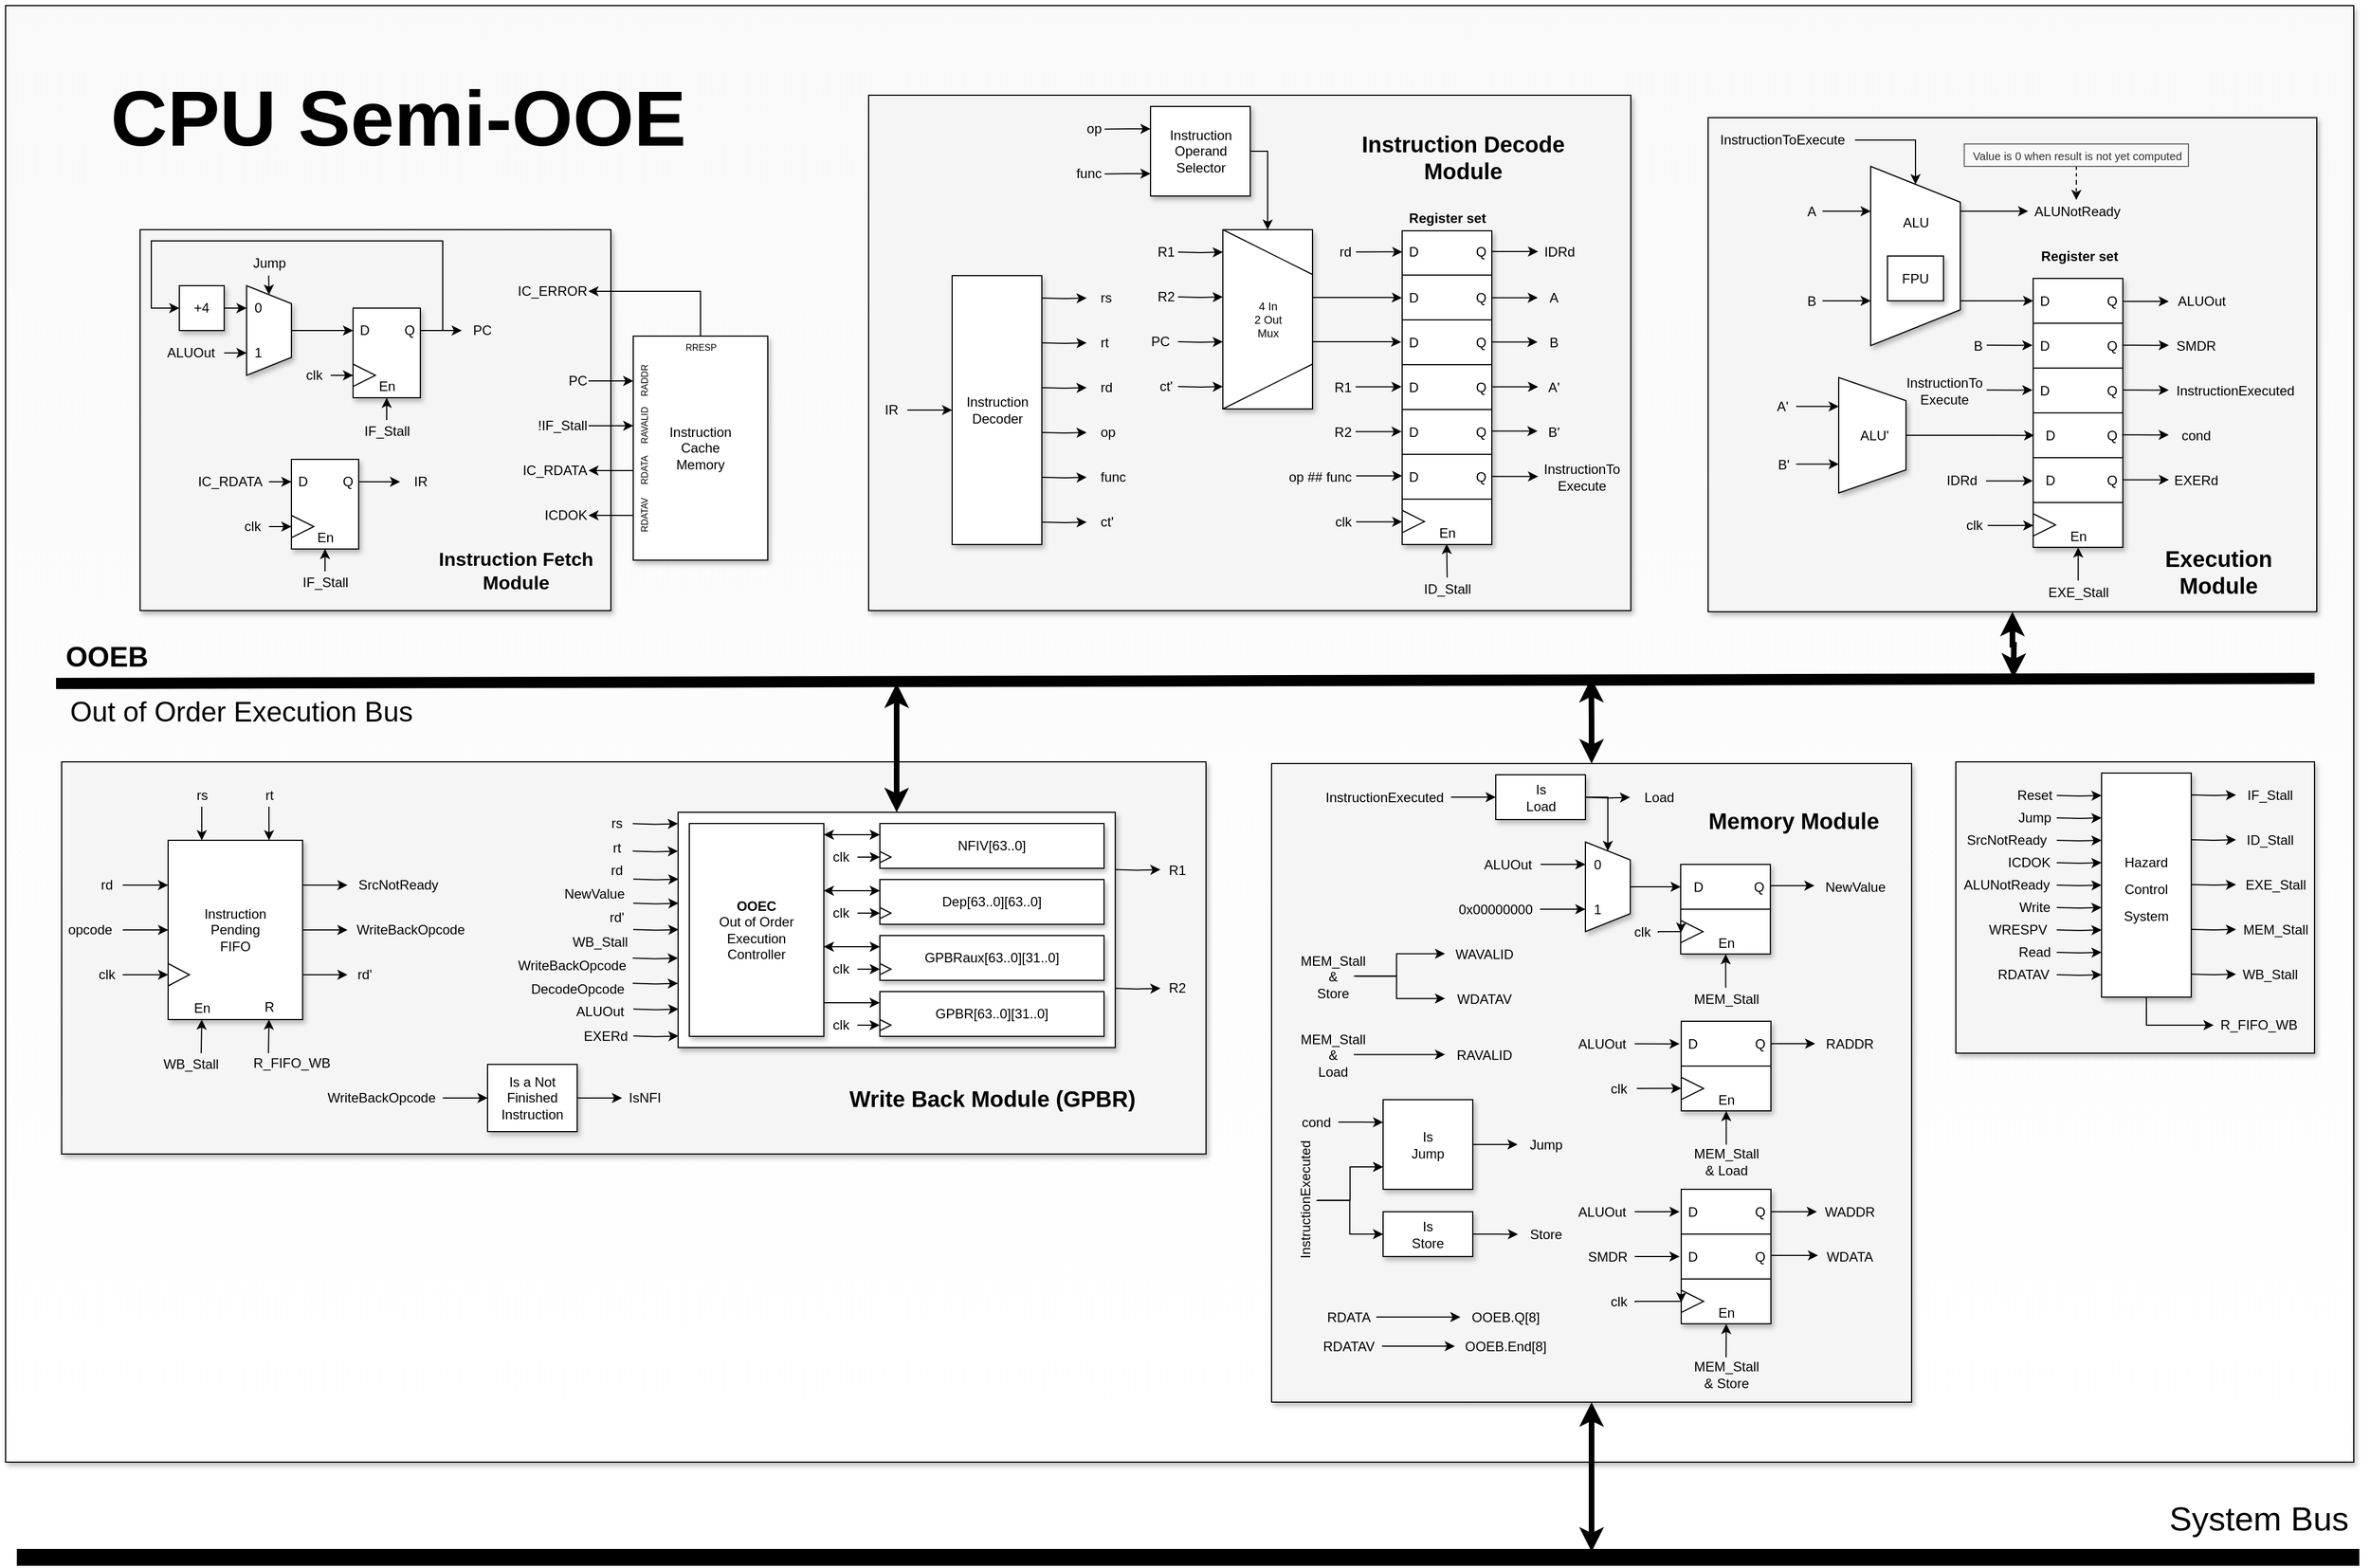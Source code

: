 <mxfile version="12.3.2" type="device" pages="1"><diagram id="czfchUtJ2B2PFag3FA69" name="Page-1"><mxGraphModel dx="2365" dy="1813" grid="1" gridSize="10" guides="1" tooltips="1" connect="1" arrows="1" fold="1" page="1" pageScale="1" pageWidth="4681" pageHeight="3300" math="0" shadow="0"><root><mxCell id="0"/><mxCell id="1" parent="0"/><mxCell id="gih_1rpA1eiqJkzCzUVx-960" value="" style="rounded=0;whiteSpace=wrap;html=1;shadow=1;labelBackgroundColor=none;strokeColor=#000000;fillColor=#F9F9F9;gradientColor=#ffffff;fontSize=12;align=center;" parent="1" vertex="1"><mxGeometry x="730" y="1020" width="2095" height="1300" as="geometry"/></mxCell><mxCell id="zHqW4LZhohR38GsYtHQB-90" value="" style="rounded=0;whiteSpace=wrap;html=1;shadow=1;labelBackgroundColor=none;strokeColor=#000000;fillColor=#f5f5f5;fontSize=12;align=right;fontColor=#333333;" vertex="1" parent="1"><mxGeometry x="780" y="1695" width="1021" height="350" as="geometry"/></mxCell><mxCell id="zHqW4LZhohR38GsYtHQB-173" style="edgeStyle=orthogonalEdgeStyle;rounded=0;orthogonalLoop=1;jettySize=auto;html=1;exitX=0.5;exitY=0;exitDx=0;exitDy=0;startArrow=classic;startFill=1;endArrow=classic;endFill=1;strokeWidth=5;fontSize=12;" edge="1" parent="1" source="zHqW4LZhohR38GsYtHQB-50"><mxGeometry relative="1" as="geometry"><mxPoint x="1525" y="1625" as="targetPoint"/></mxGeometry></mxCell><mxCell id="zHqW4LZhohR38GsYtHQB-50" value="" style="rounded=0;whiteSpace=wrap;html=1;shadow=1;" vertex="1" parent="1"><mxGeometry x="1330" y="1740" width="390" height="210" as="geometry"/></mxCell><mxCell id="gih_1rpA1eiqJkzCzUVx-620" value="" style="group" parent="1" vertex="1" connectable="0"><mxGeometry x="850" y="1220" width="560" height="340" as="geometry"/></mxCell><mxCell id="gih_1rpA1eiqJkzCzUVx-81" value="" style="rounded=0;whiteSpace=wrap;html=1;fontSize=12;align=right;fillColor=#f5f5f5;strokeColor=#000000;fontColor=#333333;shadow=1;" parent="gih_1rpA1eiqJkzCzUVx-620" vertex="1"><mxGeometry width="420" height="340" as="geometry"/></mxCell><mxCell id="gih_1rpA1eiqJkzCzUVx-1" value="" style="rounded=0;whiteSpace=wrap;html=1;shadow=1;" parent="gih_1rpA1eiqJkzCzUVx-620" vertex="1"><mxGeometry x="190" y="70" width="60" height="80" as="geometry"/></mxCell><mxCell id="gih_1rpA1eiqJkzCzUVx-2" value="" style="triangle;whiteSpace=wrap;html=1;" parent="gih_1rpA1eiqJkzCzUVx-620" vertex="1"><mxGeometry x="190" y="120" width="20" height="20" as="geometry"/></mxCell><mxCell id="gih_1rpA1eiqJkzCzUVx-4" style="edgeStyle=orthogonalEdgeStyle;rounded=0;orthogonalLoop=1;jettySize=auto;html=1;exitX=0.5;exitY=0;exitDx=0;exitDy=0;entryX=0;entryY=0.25;entryDx=0;entryDy=0;" parent="gih_1rpA1eiqJkzCzUVx-620" source="gih_1rpA1eiqJkzCzUVx-3" target="gih_1rpA1eiqJkzCzUVx-1" edge="1"><mxGeometry relative="1" as="geometry"/></mxCell><mxCell id="gih_1rpA1eiqJkzCzUVx-3" value="" style="shape=trapezoid;perimeter=trapezoidPerimeter;whiteSpace=wrap;html=1;rotation=90;shadow=1;" parent="gih_1rpA1eiqJkzCzUVx-620" vertex="1"><mxGeometry x="75" y="70" width="80" height="40" as="geometry"/></mxCell><mxCell id="gih_1rpA1eiqJkzCzUVx-6" value="" style="edgeStyle=orthogonalEdgeStyle;rounded=0;orthogonalLoop=1;jettySize=auto;html=1;entryX=0;entryY=0.75;entryDx=0;entryDy=0;" parent="gih_1rpA1eiqJkzCzUVx-620" source="gih_1rpA1eiqJkzCzUVx-5" target="gih_1rpA1eiqJkzCzUVx-1" edge="1"><mxGeometry relative="1" as="geometry"/></mxCell><mxCell id="gih_1rpA1eiqJkzCzUVx-5" value="clk" style="text;html=1;align=center;verticalAlign=middle;resizable=0;points=[];;autosize=1;" parent="gih_1rpA1eiqJkzCzUVx-620" vertex="1"><mxGeometry x="140" y="120" width="30" height="20" as="geometry"/></mxCell><mxCell id="gih_1rpA1eiqJkzCzUVx-7" value="D" style="text;html=1;align=center;verticalAlign=middle;resizable=0;points=[];;autosize=1;" parent="gih_1rpA1eiqJkzCzUVx-620" vertex="1"><mxGeometry x="190" y="80" width="20" height="20" as="geometry"/></mxCell><mxCell id="gih_1rpA1eiqJkzCzUVx-8" value="Q" style="text;html=1;align=center;verticalAlign=middle;resizable=0;points=[];;autosize=1;" parent="gih_1rpA1eiqJkzCzUVx-620" vertex="1"><mxGeometry x="230" y="80" width="20" height="20" as="geometry"/></mxCell><mxCell id="gih_1rpA1eiqJkzCzUVx-9" value="En" style="text;html=1;align=center;verticalAlign=middle;resizable=0;points=[];;autosize=1;" parent="gih_1rpA1eiqJkzCzUVx-620" vertex="1"><mxGeometry x="205" y="130" width="30" height="20" as="geometry"/></mxCell><mxCell id="gih_1rpA1eiqJkzCzUVx-13" value="PC" style="text;html=1;align=center;verticalAlign=middle;resizable=0;points=[];;autosize=1;" parent="gih_1rpA1eiqJkzCzUVx-620" vertex="1"><mxGeometry x="290" y="80" width="30" height="20" as="geometry"/></mxCell><mxCell id="gih_1rpA1eiqJkzCzUVx-12" style="edgeStyle=orthogonalEdgeStyle;rounded=0;orthogonalLoop=1;jettySize=auto;html=1;exitX=1;exitY=0.25;exitDx=0;exitDy=0;entryX=-0.101;entryY=0.5;entryDx=0;entryDy=0;entryPerimeter=0;" parent="gih_1rpA1eiqJkzCzUVx-620" source="gih_1rpA1eiqJkzCzUVx-1" target="gih_1rpA1eiqJkzCzUVx-13" edge="1"><mxGeometry relative="1" as="geometry"><mxPoint x="290" y="90" as="targetPoint"/></mxGeometry></mxCell><mxCell id="gih_1rpA1eiqJkzCzUVx-14" value="" style="endArrow=classic;html=1;edgeStyle=orthogonalEdgeStyle;rounded=0;entryX=0;entryY=0.5;entryDx=0;entryDy=0;" parent="gih_1rpA1eiqJkzCzUVx-620" target="gih_1rpA1eiqJkzCzUVx-16" edge="1"><mxGeometry width="50" height="50" relative="1" as="geometry"><mxPoint x="270" y="90" as="sourcePoint"/><mxPoint x="30" y="70" as="targetPoint"/><Array as="points"><mxPoint x="270" y="10"/><mxPoint x="10" y="10"/><mxPoint x="10" y="70"/></Array></mxGeometry></mxCell><mxCell id="gih_1rpA1eiqJkzCzUVx-17" style="edgeStyle=orthogonalEdgeStyle;rounded=0;orthogonalLoop=1;jettySize=auto;html=1;exitX=1;exitY=0.5;exitDx=0;exitDy=0;entryX=0.25;entryY=1;entryDx=0;entryDy=0;" parent="gih_1rpA1eiqJkzCzUVx-620" source="gih_1rpA1eiqJkzCzUVx-16" target="gih_1rpA1eiqJkzCzUVx-3" edge="1"><mxGeometry relative="1" as="geometry"/></mxCell><mxCell id="gih_1rpA1eiqJkzCzUVx-16" value="+4" style="rounded=0;whiteSpace=wrap;html=1;shadow=1;" parent="gih_1rpA1eiqJkzCzUVx-620" vertex="1"><mxGeometry x="35" y="50" width="40" height="40" as="geometry"/></mxCell><mxCell id="gih_1rpA1eiqJkzCzUVx-18" value="Jump" style="text;html=1;align=center;verticalAlign=middle;resizable=0;points=[];;autosize=1;" parent="gih_1rpA1eiqJkzCzUVx-620" vertex="1"><mxGeometry x="95" y="20" width="40" height="20" as="geometry"/></mxCell><mxCell id="gih_1rpA1eiqJkzCzUVx-20" style="edgeStyle=orthogonalEdgeStyle;rounded=0;orthogonalLoop=1;jettySize=auto;html=1;exitX=0;exitY=0.5;exitDx=0;exitDy=0;entryX=0.493;entryY=1.052;entryDx=0;entryDy=0;entryPerimeter=0;startArrow=classic;startFill=1;endArrow=none;endFill=0;" parent="gih_1rpA1eiqJkzCzUVx-620" source="gih_1rpA1eiqJkzCzUVx-3" target="gih_1rpA1eiqJkzCzUVx-18" edge="1"><mxGeometry relative="1" as="geometry"/></mxCell><mxCell id="gih_1rpA1eiqJkzCzUVx-22" value="" style="edgeStyle=orthogonalEdgeStyle;rounded=0;orthogonalLoop=1;jettySize=auto;html=1;startArrow=none;startFill=0;endArrow=classic;endFill=1;entryX=0.75;entryY=1;entryDx=0;entryDy=0;" parent="gih_1rpA1eiqJkzCzUVx-620" source="gih_1rpA1eiqJkzCzUVx-21" target="gih_1rpA1eiqJkzCzUVx-3" edge="1"><mxGeometry relative="1" as="geometry"/></mxCell><mxCell id="gih_1rpA1eiqJkzCzUVx-21" value="ALUOut" style="text;html=1;align=center;verticalAlign=middle;resizable=0;points=[];;autosize=1;" parent="gih_1rpA1eiqJkzCzUVx-620" vertex="1"><mxGeometry x="15" y="100" width="60" height="20" as="geometry"/></mxCell><mxCell id="gih_1rpA1eiqJkzCzUVx-23" value="0" style="text;html=1;align=center;verticalAlign=middle;resizable=0;points=[];;autosize=1;" parent="gih_1rpA1eiqJkzCzUVx-620" vertex="1"><mxGeometry x="95" y="60" width="20" height="20" as="geometry"/></mxCell><mxCell id="gih_1rpA1eiqJkzCzUVx-24" value="1" style="text;html=1;align=center;verticalAlign=middle;resizable=0;points=[];;autosize=1;" parent="gih_1rpA1eiqJkzCzUVx-620" vertex="1"><mxGeometry x="95" y="100" width="20" height="20" as="geometry"/></mxCell><mxCell id="gih_1rpA1eiqJkzCzUVx-27" value="" style="edgeStyle=orthogonalEdgeStyle;rounded=0;orthogonalLoop=1;jettySize=auto;html=1;startArrow=none;startFill=0;endArrow=classic;endFill=1;entryX=0.5;entryY=1;entryDx=0;entryDy=0;" parent="gih_1rpA1eiqJkzCzUVx-620" source="gih_1rpA1eiqJkzCzUVx-25" target="gih_1rpA1eiqJkzCzUVx-1" edge="1"><mxGeometry relative="1" as="geometry"><mxPoint x="220" y="160" as="targetPoint"/></mxGeometry></mxCell><mxCell id="gih_1rpA1eiqJkzCzUVx-25" value="IF_Stall" style="text;html=1;align=center;verticalAlign=middle;resizable=0;points=[];;autosize=1;" parent="gih_1rpA1eiqJkzCzUVx-620" vertex="1"><mxGeometry x="190" y="170" width="60" height="20" as="geometry"/></mxCell><mxCell id="gih_1rpA1eiqJkzCzUVx-39" value="" style="rounded=0;whiteSpace=wrap;html=1;shadow=1;" parent="gih_1rpA1eiqJkzCzUVx-620" vertex="1"><mxGeometry x="135" y="205" width="60" height="80" as="geometry"/></mxCell><mxCell id="gih_1rpA1eiqJkzCzUVx-40" value="" style="triangle;whiteSpace=wrap;html=1;" parent="gih_1rpA1eiqJkzCzUVx-620" vertex="1"><mxGeometry x="135" y="255" width="20" height="20" as="geometry"/></mxCell><mxCell id="gih_1rpA1eiqJkzCzUVx-42" value="" style="edgeStyle=orthogonalEdgeStyle;rounded=0;orthogonalLoop=1;jettySize=auto;html=1;entryX=0;entryY=0.75;entryDx=0;entryDy=0;" parent="gih_1rpA1eiqJkzCzUVx-620" source="gih_1rpA1eiqJkzCzUVx-43" target="gih_1rpA1eiqJkzCzUVx-39" edge="1"><mxGeometry relative="1" as="geometry"/></mxCell><mxCell id="gih_1rpA1eiqJkzCzUVx-43" value="clk" style="text;html=1;align=center;verticalAlign=middle;resizable=0;points=[];;autosize=1;" parent="gih_1rpA1eiqJkzCzUVx-620" vertex="1"><mxGeometry x="85" y="255" width="30" height="20" as="geometry"/></mxCell><mxCell id="gih_1rpA1eiqJkzCzUVx-44" value="D" style="text;html=1;align=center;verticalAlign=middle;resizable=0;points=[];;autosize=1;" parent="gih_1rpA1eiqJkzCzUVx-620" vertex="1"><mxGeometry x="135" y="215" width="20" height="20" as="geometry"/></mxCell><mxCell id="gih_1rpA1eiqJkzCzUVx-45" value="Q" style="text;html=1;align=center;verticalAlign=middle;resizable=0;points=[];;autosize=1;" parent="gih_1rpA1eiqJkzCzUVx-620" vertex="1"><mxGeometry x="175" y="215" width="20" height="20" as="geometry"/></mxCell><mxCell id="gih_1rpA1eiqJkzCzUVx-46" value="En" style="text;html=1;align=center;verticalAlign=middle;resizable=0;points=[];;autosize=1;" parent="gih_1rpA1eiqJkzCzUVx-620" vertex="1"><mxGeometry x="150" y="265" width="30" height="20" as="geometry"/></mxCell><mxCell id="gih_1rpA1eiqJkzCzUVx-47" value="IR" style="text;html=1;align=center;verticalAlign=middle;resizable=0;points=[];;autosize=1;" parent="gih_1rpA1eiqJkzCzUVx-620" vertex="1"><mxGeometry x="235" y="215" width="30" height="20" as="geometry"/></mxCell><mxCell id="gih_1rpA1eiqJkzCzUVx-38" style="edgeStyle=orthogonalEdgeStyle;rounded=0;orthogonalLoop=1;jettySize=auto;html=1;exitX=1;exitY=0.25;exitDx=0;exitDy=0;entryX=-0.101;entryY=0.5;entryDx=0;entryDy=0;entryPerimeter=0;" parent="gih_1rpA1eiqJkzCzUVx-620" source="gih_1rpA1eiqJkzCzUVx-39" target="gih_1rpA1eiqJkzCzUVx-47" edge="1"><mxGeometry relative="1" as="geometry"><mxPoint x="235" y="225" as="targetPoint"/></mxGeometry></mxCell><mxCell id="gih_1rpA1eiqJkzCzUVx-48" value="" style="edgeStyle=orthogonalEdgeStyle;rounded=0;orthogonalLoop=1;jettySize=auto;html=1;startArrow=none;startFill=0;endArrow=classic;endFill=1;entryX=0.5;entryY=1;entryDx=0;entryDy=0;" parent="gih_1rpA1eiqJkzCzUVx-620" source="gih_1rpA1eiqJkzCzUVx-49" target="gih_1rpA1eiqJkzCzUVx-39" edge="1"><mxGeometry relative="1" as="geometry"><mxPoint x="165" y="295" as="targetPoint"/></mxGeometry></mxCell><mxCell id="gih_1rpA1eiqJkzCzUVx-49" value="IF_Stall" style="text;html=1;align=center;verticalAlign=middle;resizable=0;points=[];;autosize=1;" parent="gih_1rpA1eiqJkzCzUVx-620" vertex="1"><mxGeometry x="135" y="305" width="60" height="20" as="geometry"/></mxCell><mxCell id="gih_1rpA1eiqJkzCzUVx-52" value="" style="edgeStyle=orthogonalEdgeStyle;rounded=0;orthogonalLoop=1;jettySize=auto;html=1;startArrow=none;startFill=0;endArrow=classic;endFill=1;entryX=0;entryY=0.25;entryDx=0;entryDy=0;" parent="gih_1rpA1eiqJkzCzUVx-620" source="gih_1rpA1eiqJkzCzUVx-50" target="gih_1rpA1eiqJkzCzUVx-39" edge="1"><mxGeometry relative="1" as="geometry"><mxPoint x="105" y="215" as="targetPoint"/></mxGeometry></mxCell><mxCell id="gih_1rpA1eiqJkzCzUVx-50" value="IC_RDATA" style="text;html=1;align=center;verticalAlign=middle;resizable=0;points=[];;autosize=1;" parent="gih_1rpA1eiqJkzCzUVx-620" vertex="1"><mxGeometry x="45" y="215" width="70" height="20" as="geometry"/></mxCell><mxCell id="gih_1rpA1eiqJkzCzUVx-55" value="Instruction&lt;br&gt;Cache&lt;br&gt;Memory" style="rounded=0;whiteSpace=wrap;html=1;shadow=1;" parent="gih_1rpA1eiqJkzCzUVx-620" vertex="1"><mxGeometry x="440" y="95" width="120" height="200" as="geometry"/></mxCell><mxCell id="gih_1rpA1eiqJkzCzUVx-63" value="" style="edgeStyle=orthogonalEdgeStyle;rounded=0;orthogonalLoop=1;jettySize=auto;html=1;startArrow=classic;startFill=1;endArrow=none;endFill=0;fontSize=8;" parent="gih_1rpA1eiqJkzCzUVx-620" source="gih_1rpA1eiqJkzCzUVx-56" edge="1"><mxGeometry relative="1" as="geometry"><mxPoint x="400" y="135" as="targetPoint"/></mxGeometry></mxCell><mxCell id="gih_1rpA1eiqJkzCzUVx-56" value="RADDR" style="text;html=1;align=center;verticalAlign=middle;resizable=0;points=[];;autosize=1;rotation=-90;fontSize=8;" parent="gih_1rpA1eiqJkzCzUVx-620" vertex="1"><mxGeometry x="430" y="125" width="40" height="20" as="geometry"/></mxCell><mxCell id="gih_1rpA1eiqJkzCzUVx-67" value="" style="edgeStyle=orthogonalEdgeStyle;rounded=0;orthogonalLoop=1;jettySize=auto;html=1;startArrow=classic;startFill=1;endArrow=none;endFill=0;fontSize=8;" parent="gih_1rpA1eiqJkzCzUVx-620" source="gih_1rpA1eiqJkzCzUVx-57" edge="1"><mxGeometry relative="1" as="geometry"><mxPoint x="400" y="175" as="targetPoint"/></mxGeometry></mxCell><mxCell id="gih_1rpA1eiqJkzCzUVx-57" value="RAVALID" style="text;html=1;align=center;verticalAlign=middle;resizable=0;points=[];;autosize=1;rotation=-90;fontSize=8;" parent="gih_1rpA1eiqJkzCzUVx-620" vertex="1"><mxGeometry x="425" y="165" width="50" height="20" as="geometry"/></mxCell><mxCell id="gih_1rpA1eiqJkzCzUVx-71" value="" style="edgeStyle=orthogonalEdgeStyle;rounded=0;orthogonalLoop=1;jettySize=auto;html=1;startArrow=none;startFill=0;endArrow=classic;endFill=1;fontSize=12;" parent="gih_1rpA1eiqJkzCzUVx-620" source="gih_1rpA1eiqJkzCzUVx-59" edge="1"><mxGeometry relative="1" as="geometry"><mxPoint x="400" y="215" as="targetPoint"/></mxGeometry></mxCell><mxCell id="gih_1rpA1eiqJkzCzUVx-59" value="RDATA" style="text;html=1;align=center;verticalAlign=middle;resizable=0;points=[];;autosize=1;rotation=-90;fontSize=8;" parent="gih_1rpA1eiqJkzCzUVx-620" vertex="1"><mxGeometry x="430" y="205" width="40" height="20" as="geometry"/></mxCell><mxCell id="gih_1rpA1eiqJkzCzUVx-74" value="" style="edgeStyle=orthogonalEdgeStyle;rounded=0;orthogonalLoop=1;jettySize=auto;html=1;startArrow=none;startFill=0;endArrow=classic;endFill=1;fontSize=12;" parent="gih_1rpA1eiqJkzCzUVx-620" source="gih_1rpA1eiqJkzCzUVx-60" edge="1"><mxGeometry relative="1" as="geometry"><mxPoint x="400" y="255" as="targetPoint"/></mxGeometry></mxCell><mxCell id="gih_1rpA1eiqJkzCzUVx-60" value="RDATAV" style="text;html=1;align=center;verticalAlign=middle;resizable=0;points=[];;autosize=1;rotation=-90;fontSize=8;" parent="gih_1rpA1eiqJkzCzUVx-620" vertex="1"><mxGeometry x="425" y="245" width="50" height="20" as="geometry"/></mxCell><mxCell id="gih_1rpA1eiqJkzCzUVx-80" value="" style="edgeStyle=orthogonalEdgeStyle;rounded=0;orthogonalLoop=1;jettySize=auto;html=1;startArrow=none;startFill=0;endArrow=classic;endFill=1;fontSize=12;" parent="gih_1rpA1eiqJkzCzUVx-620" source="gih_1rpA1eiqJkzCzUVx-61" edge="1"><mxGeometry relative="1" as="geometry"><mxPoint x="400" y="55" as="targetPoint"/><Array as="points"><mxPoint x="500" y="55"/></Array></mxGeometry></mxCell><mxCell id="gih_1rpA1eiqJkzCzUVx-61" value="RRESP" style="text;html=1;align=center;verticalAlign=middle;resizable=0;points=[];;autosize=1;rotation=0;fontSize=8;" parent="gih_1rpA1eiqJkzCzUVx-620" vertex="1"><mxGeometry x="480" y="95" width="40" height="20" as="geometry"/></mxCell><mxCell id="gih_1rpA1eiqJkzCzUVx-64" value="&lt;font style=&quot;font-size: 12px&quot;&gt;PC&lt;/font&gt;" style="text;html=1;align=right;verticalAlign=middle;resizable=0;points=[];;autosize=1;fontSize=8;" parent="gih_1rpA1eiqJkzCzUVx-620" vertex="1"><mxGeometry x="370" y="125" width="30" height="20" as="geometry"/></mxCell><mxCell id="gih_1rpA1eiqJkzCzUVx-69" value="!IF_Stall" style="text;html=1;align=right;verticalAlign=middle;resizable=0;points=[];;autosize=1;fontSize=12;" parent="gih_1rpA1eiqJkzCzUVx-620" vertex="1"><mxGeometry x="340" y="165" width="60" height="20" as="geometry"/></mxCell><mxCell id="gih_1rpA1eiqJkzCzUVx-72" value="IC_RDATA" style="text;html=1;align=right;verticalAlign=middle;resizable=0;points=[];;autosize=1;fontSize=12;" parent="gih_1rpA1eiqJkzCzUVx-620" vertex="1"><mxGeometry x="330" y="205" width="70" height="20" as="geometry"/></mxCell><mxCell id="gih_1rpA1eiqJkzCzUVx-75" value="ICDOK" style="text;html=1;align=right;verticalAlign=middle;resizable=0;points=[];;autosize=1;fontSize=12;" parent="gih_1rpA1eiqJkzCzUVx-620" vertex="1"><mxGeometry x="350" y="245" width="50" height="20" as="geometry"/></mxCell><mxCell id="gih_1rpA1eiqJkzCzUVx-78" value="IC_ERROR" style="text;html=1;align=right;verticalAlign=middle;resizable=0;points=[];;autosize=1;fontSize=12;" parent="gih_1rpA1eiqJkzCzUVx-620" vertex="1"><mxGeometry x="320" y="45" width="80" height="20" as="geometry"/></mxCell><mxCell id="gih_1rpA1eiqJkzCzUVx-82" value="&lt;b style=&quot;font-size: 17px&quot;&gt;Instruction Fetch&lt;br&gt;Module&lt;/b&gt;" style="text;html=1;align=center;verticalAlign=middle;resizable=0;points=[];;autosize=1;fontSize=12;" parent="gih_1rpA1eiqJkzCzUVx-620" vertex="1"><mxGeometry x="260" y="285" width="150" height="40" as="geometry"/></mxCell><mxCell id="gih_1rpA1eiqJkzCzUVx-961" value="&lt;font style=&quot;font-size: 70px&quot;&gt;&lt;b&gt;CPU Semi-OOE&lt;/b&gt;&lt;/font&gt;" style="text;html=1;align=center;verticalAlign=middle;resizable=0;points=[];;autosize=1;fontSize=12;" parent="1" vertex="1"><mxGeometry x="815" y="1100" width="530" height="40" as="geometry"/></mxCell><mxCell id="gih_1rpA1eiqJkzCzUVx-382" value="" style="endArrow=none;html=1;fontSize=12;strokeWidth=15;" parent="1" edge="1"><mxGeometry width="50" height="50" relative="1" as="geometry"><mxPoint x="740" y="2405" as="sourcePoint"/><mxPoint x="2830" y="2405" as="targetPoint"/><Array as="points"/></mxGeometry></mxCell><mxCell id="gih_1rpA1eiqJkzCzUVx-384" value="&lt;font style=&quot;font-size: 30px&quot;&gt;System Bus&lt;/font&gt;" style="text;html=1;align=center;verticalAlign=middle;resizable=0;points=[];;autosize=1;fontSize=20;" parent="1" vertex="1"><mxGeometry x="2650" y="2355" width="180" height="30" as="geometry"/></mxCell><mxCell id="gTyTFyPUlutUqhTQU6a4-3" value="" style="group" parent="1" vertex="1" connectable="0"><mxGeometry x="2470" y="1695" width="320" height="260" as="geometry"/></mxCell><mxCell id="ZjpQJK6EuevNGjCAcmea-64" value="" style="rounded=0;whiteSpace=wrap;html=1;shadow=1;fontSize=12;fillColor=#f5f5f5;strokeColor=#000000;fontColor=#333333;" parent="gTyTFyPUlutUqhTQU6a4-3" vertex="1"><mxGeometry width="320" height="260" as="geometry"/></mxCell><mxCell id="ZjpQJK6EuevNGjCAcmea-26" value="&lt;font style=&quot;font-size: 12px&quot;&gt;Hazard&lt;br&gt;Control&lt;br&gt;System&lt;br&gt;&lt;/font&gt;" style="rounded=0;whiteSpace=wrap;html=1;fontSize=20;shadow=1;" parent="gTyTFyPUlutUqhTQU6a4-3" vertex="1"><mxGeometry x="130" y="10" width="80" height="200" as="geometry"/></mxCell><mxCell id="ZjpQJK6EuevNGjCAcmea-29" value="" style="edgeStyle=orthogonalEdgeStyle;rounded=0;orthogonalLoop=1;jettySize=auto;html=1;fontSize=20;" parent="gTyTFyPUlutUqhTQU6a4-3" edge="1"><mxGeometry relative="1" as="geometry"><mxPoint x="90" y="30" as="sourcePoint"/><mxPoint x="130" y="30" as="targetPoint"/></mxGeometry></mxCell><mxCell id="ZjpQJK6EuevNGjCAcmea-30" value="Reset" style="text;html=1;align=center;verticalAlign=middle;resizable=0;points=[];;autosize=1;fontSize=12;" parent="gTyTFyPUlutUqhTQU6a4-3" vertex="1"><mxGeometry x="45" y="20" width="50" height="20" as="geometry"/></mxCell><mxCell id="ZjpQJK6EuevNGjCAcmea-32" value="" style="edgeStyle=orthogonalEdgeStyle;rounded=0;orthogonalLoop=1;jettySize=auto;html=1;fontSize=20;" parent="gTyTFyPUlutUqhTQU6a4-3" edge="1"><mxGeometry relative="1" as="geometry"><mxPoint x="90" y="50" as="sourcePoint"/><mxPoint x="130" y="50" as="targetPoint"/></mxGeometry></mxCell><mxCell id="ZjpQJK6EuevNGjCAcmea-33" value="Jump" style="text;html=1;align=center;verticalAlign=middle;resizable=0;points=[];;autosize=1;fontSize=12;" parent="gTyTFyPUlutUqhTQU6a4-3" vertex="1"><mxGeometry x="50" y="40" width="40" height="20" as="geometry"/></mxCell><mxCell id="ZjpQJK6EuevNGjCAcmea-34" value="" style="edgeStyle=orthogonalEdgeStyle;rounded=0;orthogonalLoop=1;jettySize=auto;html=1;fontSize=20;" parent="gTyTFyPUlutUqhTQU6a4-3" edge="1"><mxGeometry relative="1" as="geometry"><mxPoint x="90" y="70" as="sourcePoint"/><mxPoint x="130" y="70" as="targetPoint"/></mxGeometry></mxCell><mxCell id="ZjpQJK6EuevNGjCAcmea-35" value="SrcNotReady" style="text;html=1;align=center;verticalAlign=middle;resizable=0;points=[];;autosize=1;fontSize=12;" parent="gTyTFyPUlutUqhTQU6a4-3" vertex="1"><mxGeometry y="60" width="90" height="20" as="geometry"/></mxCell><mxCell id="ZjpQJK6EuevNGjCAcmea-38" value="" style="edgeStyle=orthogonalEdgeStyle;rounded=0;orthogonalLoop=1;jettySize=auto;html=1;fontSize=20;" parent="gTyTFyPUlutUqhTQU6a4-3" edge="1"><mxGeometry relative="1" as="geometry"><mxPoint x="90" y="90" as="sourcePoint"/><mxPoint x="130" y="90" as="targetPoint"/></mxGeometry></mxCell><mxCell id="ZjpQJK6EuevNGjCAcmea-39" value="ICDOK" style="text;html=1;align=center;verticalAlign=middle;resizable=0;points=[];;autosize=1;fontSize=12;" parent="gTyTFyPUlutUqhTQU6a4-3" vertex="1"><mxGeometry x="40" y="80" width="50" height="20" as="geometry"/></mxCell><mxCell id="ZjpQJK6EuevNGjCAcmea-40" value="" style="edgeStyle=orthogonalEdgeStyle;rounded=0;orthogonalLoop=1;jettySize=auto;html=1;fontSize=20;" parent="gTyTFyPUlutUqhTQU6a4-3" edge="1"><mxGeometry relative="1" as="geometry"><mxPoint x="90" y="110" as="sourcePoint"/><mxPoint x="130" y="110" as="targetPoint"/></mxGeometry></mxCell><mxCell id="ZjpQJK6EuevNGjCAcmea-41" value="ALUNotReady" style="text;html=1;align=center;verticalAlign=middle;resizable=0;points=[];;autosize=1;fontSize=12;" parent="gTyTFyPUlutUqhTQU6a4-3" vertex="1"><mxGeometry y="100" width="90" height="20" as="geometry"/></mxCell><mxCell id="ZjpQJK6EuevNGjCAcmea-44" value="" style="edgeStyle=orthogonalEdgeStyle;rounded=0;orthogonalLoop=1;jettySize=auto;html=1;fontSize=20;" parent="gTyTFyPUlutUqhTQU6a4-3" edge="1"><mxGeometry relative="1" as="geometry"><mxPoint x="90" y="130" as="sourcePoint"/><mxPoint x="130" y="130" as="targetPoint"/></mxGeometry></mxCell><mxCell id="ZjpQJK6EuevNGjCAcmea-45" value="Write" style="text;html=1;align=center;verticalAlign=middle;resizable=0;points=[];;autosize=1;fontSize=12;" parent="gTyTFyPUlutUqhTQU6a4-3" vertex="1"><mxGeometry x="50" y="120" width="40" height="20" as="geometry"/></mxCell><mxCell id="ZjpQJK6EuevNGjCAcmea-46" value="" style="edgeStyle=orthogonalEdgeStyle;rounded=0;orthogonalLoop=1;jettySize=auto;html=1;fontSize=20;" parent="gTyTFyPUlutUqhTQU6a4-3" edge="1"><mxGeometry relative="1" as="geometry"><mxPoint x="90" y="150" as="sourcePoint"/><mxPoint x="130" y="150" as="targetPoint"/></mxGeometry></mxCell><mxCell id="ZjpQJK6EuevNGjCAcmea-47" value="WRESPV" style="text;html=1;align=center;verticalAlign=middle;resizable=0;points=[];;autosize=1;fontSize=12;" parent="gTyTFyPUlutUqhTQU6a4-3" vertex="1"><mxGeometry x="20" y="140" width="70" height="20" as="geometry"/></mxCell><mxCell id="ZjpQJK6EuevNGjCAcmea-48" value="" style="edgeStyle=orthogonalEdgeStyle;rounded=0;orthogonalLoop=1;jettySize=auto;html=1;fontSize=20;" parent="gTyTFyPUlutUqhTQU6a4-3" edge="1"><mxGeometry relative="1" as="geometry"><mxPoint x="90" y="170" as="sourcePoint"/><mxPoint x="130" y="170" as="targetPoint"/></mxGeometry></mxCell><mxCell id="ZjpQJK6EuevNGjCAcmea-49" value="Read" style="text;html=1;align=center;verticalAlign=middle;resizable=0;points=[];;autosize=1;fontSize=12;" parent="gTyTFyPUlutUqhTQU6a4-3" vertex="1"><mxGeometry x="50" y="160" width="40" height="20" as="geometry"/></mxCell><mxCell id="ZjpQJK6EuevNGjCAcmea-50" value="" style="edgeStyle=orthogonalEdgeStyle;rounded=0;orthogonalLoop=1;jettySize=auto;html=1;fontSize=20;" parent="gTyTFyPUlutUqhTQU6a4-3" edge="1"><mxGeometry relative="1" as="geometry"><mxPoint x="90" y="190" as="sourcePoint"/><mxPoint x="130" y="190" as="targetPoint"/></mxGeometry></mxCell><mxCell id="ZjpQJK6EuevNGjCAcmea-51" value="RDATAV" style="text;html=1;align=center;verticalAlign=middle;resizable=0;points=[];;autosize=1;fontSize=12;" parent="gTyTFyPUlutUqhTQU6a4-3" vertex="1"><mxGeometry x="30" y="180" width="60" height="20" as="geometry"/></mxCell><mxCell id="ZjpQJK6EuevNGjCAcmea-54" value="" style="edgeStyle=orthogonalEdgeStyle;rounded=0;orthogonalLoop=1;jettySize=auto;html=1;fontSize=20;" parent="gTyTFyPUlutUqhTQU6a4-3" edge="1"><mxGeometry relative="1" as="geometry"><mxPoint x="210" y="29.5" as="sourcePoint"/><mxPoint x="250" y="29.5" as="targetPoint"/></mxGeometry></mxCell><mxCell id="ZjpQJK6EuevNGjCAcmea-55" value="IF_Stall" style="text;html=1;align=center;verticalAlign=middle;resizable=0;points=[];;autosize=1;fontSize=12;" parent="gTyTFyPUlutUqhTQU6a4-3" vertex="1"><mxGeometry x="250" y="20" width="60" height="20" as="geometry"/></mxCell><mxCell id="ZjpQJK6EuevNGjCAcmea-56" value="" style="edgeStyle=orthogonalEdgeStyle;rounded=0;orthogonalLoop=1;jettySize=auto;html=1;fontSize=20;" parent="gTyTFyPUlutUqhTQU6a4-3" edge="1"><mxGeometry relative="1" as="geometry"><mxPoint x="210" y="69.5" as="sourcePoint"/><mxPoint x="250" y="69.5" as="targetPoint"/></mxGeometry></mxCell><mxCell id="ZjpQJK6EuevNGjCAcmea-57" value="ID_Stall" style="text;html=1;align=center;verticalAlign=middle;resizable=0;points=[];;autosize=1;fontSize=12;" parent="gTyTFyPUlutUqhTQU6a4-3" vertex="1"><mxGeometry x="250" y="60" width="60" height="20" as="geometry"/></mxCell><mxCell id="ZjpQJK6EuevNGjCAcmea-58" value="" style="edgeStyle=orthogonalEdgeStyle;rounded=0;orthogonalLoop=1;jettySize=auto;html=1;fontSize=20;" parent="gTyTFyPUlutUqhTQU6a4-3" edge="1"><mxGeometry relative="1" as="geometry"><mxPoint x="210" y="109.5" as="sourcePoint"/><mxPoint x="250" y="109.5" as="targetPoint"/></mxGeometry></mxCell><mxCell id="ZjpQJK6EuevNGjCAcmea-59" value="EXE_Stall" style="text;html=1;align=center;verticalAlign=middle;resizable=0;points=[];;autosize=1;fontSize=12;" parent="gTyTFyPUlutUqhTQU6a4-3" vertex="1"><mxGeometry x="250" y="100" width="70" height="20" as="geometry"/></mxCell><mxCell id="ZjpQJK6EuevNGjCAcmea-60" value="" style="edgeStyle=orthogonalEdgeStyle;rounded=0;orthogonalLoop=1;jettySize=auto;html=1;fontSize=20;" parent="gTyTFyPUlutUqhTQU6a4-3" edge="1"><mxGeometry relative="1" as="geometry"><mxPoint x="210" y="149.5" as="sourcePoint"/><mxPoint x="250" y="149.5" as="targetPoint"/></mxGeometry></mxCell><mxCell id="ZjpQJK6EuevNGjCAcmea-61" value="MEM_Stall" style="text;html=1;align=center;verticalAlign=middle;resizable=0;points=[];;autosize=1;fontSize=12;" parent="gTyTFyPUlutUqhTQU6a4-3" vertex="1"><mxGeometry x="250" y="140" width="70" height="20" as="geometry"/></mxCell><mxCell id="ZjpQJK6EuevNGjCAcmea-62" value="" style="edgeStyle=orthogonalEdgeStyle;rounded=0;orthogonalLoop=1;jettySize=auto;html=1;fontSize=20;" parent="gTyTFyPUlutUqhTQU6a4-3" edge="1"><mxGeometry relative="1" as="geometry"><mxPoint x="210" y="189.5" as="sourcePoint"/><mxPoint x="250" y="189.5" as="targetPoint"/></mxGeometry></mxCell><mxCell id="ZjpQJK6EuevNGjCAcmea-63" value="WB_Stall" style="text;html=1;align=center;verticalAlign=middle;resizable=0;points=[];;autosize=1;fontSize=12;" parent="gTyTFyPUlutUqhTQU6a4-3" vertex="1"><mxGeometry x="250" y="180" width="60" height="20" as="geometry"/></mxCell><mxCell id="gTyTFyPUlutUqhTQU6a4-1" value="R_FIFO_WB" style="text;html=1;align=center;verticalAlign=middle;resizable=0;points=[];;autosize=1;fontSize=12;" parent="gTyTFyPUlutUqhTQU6a4-3" vertex="1"><mxGeometry x="230" y="225" width="80" height="20" as="geometry"/></mxCell><mxCell id="gTyTFyPUlutUqhTQU6a4-2" style="edgeStyle=orthogonalEdgeStyle;rounded=0;orthogonalLoop=1;jettySize=auto;html=1;exitX=0.5;exitY=1;exitDx=0;exitDy=0;" parent="gTyTFyPUlutUqhTQU6a4-3" source="ZjpQJK6EuevNGjCAcmea-26" target="gTyTFyPUlutUqhTQU6a4-1" edge="1"><mxGeometry relative="1" as="geometry"><Array as="points"><mxPoint x="170" y="235"/></Array></mxGeometry></mxCell><mxCell id="gih_1rpA1eiqJkzCzUVx-390" style="edgeStyle=orthogonalEdgeStyle;rounded=0;orthogonalLoop=1;jettySize=auto;html=1;exitX=0;exitY=0.25;exitDx=0;exitDy=0;startArrow=classic;startFill=1;endArrow=none;endFill=0;strokeWidth=1;fontSize=12;" parent="1" source="gih_1rpA1eiqJkzCzUVx-389" edge="1"><mxGeometry relative="1" as="geometry"><mxPoint x="834.5" y="1805" as="targetPoint"/></mxGeometry></mxCell><mxCell id="gih_1rpA1eiqJkzCzUVx-392" style="edgeStyle=orthogonalEdgeStyle;rounded=0;orthogonalLoop=1;jettySize=auto;html=1;exitX=0;exitY=0.5;exitDx=0;exitDy=0;startArrow=classic;startFill=1;endArrow=none;endFill=0;strokeWidth=1;fontSize=12;" parent="1" source="gih_1rpA1eiqJkzCzUVx-389" edge="1"><mxGeometry relative="1" as="geometry"><mxPoint x="834.5" y="1845" as="targetPoint"/></mxGeometry></mxCell><mxCell id="gih_1rpA1eiqJkzCzUVx-393" style="edgeStyle=orthogonalEdgeStyle;rounded=0;orthogonalLoop=1;jettySize=auto;html=1;exitX=0;exitY=0.75;exitDx=0;exitDy=0;startArrow=classic;startFill=1;endArrow=none;endFill=0;strokeWidth=1;fontSize=12;" parent="1" source="gih_1rpA1eiqJkzCzUVx-389" edge="1"><mxGeometry relative="1" as="geometry"><mxPoint x="834.5" y="1885" as="targetPoint"/></mxGeometry></mxCell><mxCell id="gih_1rpA1eiqJkzCzUVx-402" style="edgeStyle=orthogonalEdgeStyle;rounded=0;orthogonalLoop=1;jettySize=auto;html=1;exitX=1;exitY=0.25;exitDx=0;exitDy=0;startArrow=none;startFill=0;endArrow=classic;endFill=1;strokeWidth=1;fontSize=12;" parent="1" source="gih_1rpA1eiqJkzCzUVx-389" edge="1"><mxGeometry relative="1" as="geometry"><mxPoint x="1035" y="1805" as="targetPoint"/></mxGeometry></mxCell><mxCell id="gih_1rpA1eiqJkzCzUVx-405" style="edgeStyle=orthogonalEdgeStyle;rounded=0;orthogonalLoop=1;jettySize=auto;html=1;exitX=1;exitY=0.5;exitDx=0;exitDy=0;startArrow=none;startFill=0;endArrow=classic;endFill=1;strokeWidth=1;fontSize=12;" parent="1" source="gih_1rpA1eiqJkzCzUVx-389" edge="1"><mxGeometry relative="1" as="geometry"><mxPoint x="1035" y="1845" as="targetPoint"/></mxGeometry></mxCell><mxCell id="gih_1rpA1eiqJkzCzUVx-407" style="edgeStyle=orthogonalEdgeStyle;rounded=0;orthogonalLoop=1;jettySize=auto;html=1;exitX=1;exitY=0.75;exitDx=0;exitDy=0;startArrow=none;startFill=0;endArrow=classic;endFill=1;strokeWidth=1;fontSize=12;" parent="1" source="gih_1rpA1eiqJkzCzUVx-389" edge="1"><mxGeometry relative="1" as="geometry"><mxPoint x="1035" y="1885" as="targetPoint"/></mxGeometry></mxCell><mxCell id="gih_1rpA1eiqJkzCzUVx-389" value="Instruction&lt;br&gt;Pending&lt;br&gt;FIFO" style="rounded=0;whiteSpace=wrap;html=1;shadow=1;labelBackgroundColor=none;strokeColor=#000000;fillColor=#FFFFFF;gradientColor=#ffffff;fontSize=12;align=center;" parent="1" vertex="1"><mxGeometry x="875" y="1765" width="120" height="160" as="geometry"/></mxCell><mxCell id="gih_1rpA1eiqJkzCzUVx-394" value="" style="triangle;whiteSpace=wrap;html=1;shadow=0;labelBackgroundColor=none;strokeColor=#000000;fillColor=#FFFFFF;gradientColor=#ffffff;fontSize=12;align=center;" parent="1" vertex="1"><mxGeometry x="875" y="1875" width="19" height="20" as="geometry"/></mxCell><mxCell id="gih_1rpA1eiqJkzCzUVx-395" value="clk" style="text;html=1;align=center;verticalAlign=middle;resizable=0;points=[];;autosize=1;fontSize=12;" parent="1" vertex="1"><mxGeometry x="805" y="1875" width="30" height="20" as="geometry"/></mxCell><mxCell id="gih_1rpA1eiqJkzCzUVx-396" value="rd" style="text;html=1;align=center;verticalAlign=middle;resizable=0;points=[];;autosize=1;fontSize=12;" parent="1" vertex="1"><mxGeometry x="805" y="1795" width="30" height="20" as="geometry"/></mxCell><mxCell id="gih_1rpA1eiqJkzCzUVx-397" value="opcode" style="text;html=1;align=center;verticalAlign=middle;resizable=0;points=[];;autosize=1;fontSize=12;" parent="1" vertex="1"><mxGeometry x="780" y="1835" width="50" height="20" as="geometry"/></mxCell><mxCell id="gih_1rpA1eiqJkzCzUVx-398" value="En" style="text;html=1;align=center;verticalAlign=middle;resizable=0;points=[];;autosize=1;fontSize=12;" parent="1" vertex="1"><mxGeometry x="890" y="1905" width="30" height="20" as="geometry"/></mxCell><mxCell id="gih_1rpA1eiqJkzCzUVx-401" value="" style="edgeStyle=orthogonalEdgeStyle;rounded=0;orthogonalLoop=1;jettySize=auto;html=1;startArrow=none;startFill=0;endArrow=classic;endFill=1;strokeWidth=1;fontSize=12;entryX=0.25;entryY=1;entryDx=0;entryDy=0;" parent="1" target="gih_1rpA1eiqJkzCzUVx-389" edge="1"><mxGeometry relative="1" as="geometry"><mxPoint x="954.5" y="1945" as="targetPoint"/><mxPoint x="904.5" y="1955" as="sourcePoint"/></mxGeometry></mxCell><mxCell id="gih_1rpA1eiqJkzCzUVx-400" value="WB_Stall" style="text;html=1;align=center;verticalAlign=middle;resizable=0;points=[];;autosize=1;fontSize=12;" parent="1" vertex="1"><mxGeometry x="864.5" y="1955" width="60" height="20" as="geometry"/></mxCell><mxCell id="gih_1rpA1eiqJkzCzUVx-403" value="SrcNotReady" style="text;html=1;align=center;verticalAlign=middle;resizable=0;points=[];;autosize=1;fontSize=12;" parent="1" vertex="1"><mxGeometry x="1035" y="1795" width="90" height="20" as="geometry"/></mxCell><mxCell id="gih_1rpA1eiqJkzCzUVx-406" value="WriteBackOpcode" style="text;html=1;align=center;verticalAlign=middle;resizable=0;points=[];;autosize=1;fontSize=12;" parent="1" vertex="1"><mxGeometry x="1035.5" y="1835" width="110" height="20" as="geometry"/></mxCell><mxCell id="gih_1rpA1eiqJkzCzUVx-408" value="rd'" style="text;html=1;align=center;verticalAlign=middle;resizable=0;points=[];;autosize=1;fontSize=12;" parent="1" vertex="1"><mxGeometry x="1035" y="1875" width="30" height="20" as="geometry"/></mxCell><mxCell id="gih_1rpA1eiqJkzCzUVx-411" value="" style="edgeStyle=orthogonalEdgeStyle;rounded=0;orthogonalLoop=1;jettySize=auto;html=1;startArrow=none;startFill=0;endArrow=classic;endFill=1;strokeWidth=1;fontSize=12;entryX=0.25;entryY=0;entryDx=0;entryDy=0;" parent="1" source="gih_1rpA1eiqJkzCzUVx-409" target="gih_1rpA1eiqJkzCzUVx-389" edge="1"><mxGeometry relative="1" as="geometry"/></mxCell><mxCell id="gih_1rpA1eiqJkzCzUVx-409" value="rs" style="text;html=1;align=center;verticalAlign=middle;resizable=0;points=[];;autosize=1;fontSize=12;" parent="1" vertex="1"><mxGeometry x="890" y="1715" width="30" height="20" as="geometry"/></mxCell><mxCell id="gih_1rpA1eiqJkzCzUVx-412" value="" style="edgeStyle=orthogonalEdgeStyle;rounded=0;orthogonalLoop=1;jettySize=auto;html=1;startArrow=none;startFill=0;endArrow=classic;endFill=1;strokeWidth=1;fontSize=12;entryX=0.75;entryY=0;entryDx=0;entryDy=0;" parent="1" source="gih_1rpA1eiqJkzCzUVx-410" target="gih_1rpA1eiqJkzCzUVx-389" edge="1"><mxGeometry relative="1" as="geometry"/></mxCell><mxCell id="gih_1rpA1eiqJkzCzUVx-410" value="rt" style="text;html=1;align=center;verticalAlign=middle;resizable=0;points=[];;autosize=1;fontSize=12;" parent="1" vertex="1"><mxGeometry x="955" y="1715" width="20" height="20" as="geometry"/></mxCell><mxCell id="gih_1rpA1eiqJkzCzUVx-466" value="&lt;font style=&quot;font-size: 20px&quot;&gt;&lt;b&gt;Write Back Module (GPBR)&lt;/b&gt;&lt;/font&gt;" style="text;html=1;align=center;verticalAlign=middle;resizable=0;points=[];;autosize=1;fontSize=12;" parent="1" vertex="1"><mxGeometry x="1475" y="1985" width="270" height="20" as="geometry"/></mxCell><mxCell id="ZjpQJK6EuevNGjCAcmea-20" value="&lt;font style=&quot;font-size: 12px&quot;&gt;R&lt;/font&gt;" style="text;html=1;align=center;verticalAlign=middle;resizable=0;points=[];;autosize=1;fontSize=20;" parent="1" vertex="1"><mxGeometry x="955" y="1895" width="20" height="30" as="geometry"/></mxCell><mxCell id="ZjpQJK6EuevNGjCAcmea-23" value="" style="edgeStyle=orthogonalEdgeStyle;rounded=0;orthogonalLoop=1;jettySize=auto;html=1;startArrow=none;startFill=0;endArrow=classic;endFill=1;strokeWidth=1;fontSize=12;entryX=0.75;entryY=1;entryDx=0;entryDy=0;" parent="1" target="gih_1rpA1eiqJkzCzUVx-389" edge="1"><mxGeometry relative="1" as="geometry"><mxPoint x="914.929" y="1935.286" as="targetPoint"/><mxPoint x="964.5" y="1955" as="sourcePoint"/></mxGeometry></mxCell><mxCell id="ZjpQJK6EuevNGjCAcmea-24" value="&lt;font style=&quot;font-size: 12px&quot;&gt;R_FIFO_WB&lt;/font&gt;" style="text;html=1;align=center;verticalAlign=middle;resizable=0;points=[];;autosize=1;fontSize=20;rotation=0;" parent="1" vertex="1"><mxGeometry x="944.5" y="1945" width="80" height="30" as="geometry"/></mxCell><mxCell id="zHqW4LZhohR38GsYtHQB-4" value="" style="edgeStyle=orthogonalEdgeStyle;rounded=0;orthogonalLoop=1;jettySize=auto;html=1;" edge="1" parent="1" source="zHqW4LZhohR38GsYtHQB-2" target="zHqW4LZhohR38GsYtHQB-5"><mxGeometry relative="1" as="geometry"><mxPoint x="1160" y="1995" as="targetPoint"/></mxGeometry></mxCell><mxCell id="zHqW4LZhohR38GsYtHQB-2" value="WriteBackOpcode" style="text;html=1;align=center;verticalAlign=middle;resizable=0;points=[];;autosize=1;fontSize=12;" vertex="1" parent="1"><mxGeometry x="1010" y="1985" width="110" height="20" as="geometry"/></mxCell><mxCell id="zHqW4LZhohR38GsYtHQB-7" value="" style="edgeStyle=orthogonalEdgeStyle;rounded=0;orthogonalLoop=1;jettySize=auto;html=1;" edge="1" parent="1" source="zHqW4LZhohR38GsYtHQB-5"><mxGeometry relative="1" as="geometry"><mxPoint x="1280" y="1995" as="targetPoint"/></mxGeometry></mxCell><mxCell id="zHqW4LZhohR38GsYtHQB-5" value="Is a Not Finished Instruction" style="rounded=0;whiteSpace=wrap;html=1;shadow=1;" vertex="1" parent="1"><mxGeometry x="1160" y="1965" width="80" height="60" as="geometry"/></mxCell><mxCell id="zHqW4LZhohR38GsYtHQB-8" value="IsNFI" style="text;html=1;align=center;verticalAlign=middle;resizable=0;points=[];;autosize=1;" vertex="1" parent="1"><mxGeometry x="1280" y="1985" width="40" height="20" as="geometry"/></mxCell><mxCell id="zHqW4LZhohR38GsYtHQB-18" style="edgeStyle=orthogonalEdgeStyle;rounded=0;orthogonalLoop=1;jettySize=auto;html=1;exitX=0;exitY=0.25;exitDx=0;exitDy=0;startArrow=classic;startFill=1;endArrow=classic;endFill=1;" edge="1" parent="1" source="zHqW4LZhohR38GsYtHQB-10"><mxGeometry relative="1" as="geometry"><mxPoint x="1460" y="1760" as="targetPoint"/></mxGeometry></mxCell><mxCell id="zHqW4LZhohR38GsYtHQB-19" style="edgeStyle=orthogonalEdgeStyle;rounded=0;orthogonalLoop=1;jettySize=auto;html=1;exitX=0;exitY=0.75;exitDx=0;exitDy=0;startArrow=classic;startFill=1;endArrow=none;endFill=0;" edge="1" parent="1" source="zHqW4LZhohR38GsYtHQB-10"><mxGeometry relative="1" as="geometry"><mxPoint x="1490" y="1780" as="targetPoint"/></mxGeometry></mxCell><mxCell id="zHqW4LZhohR38GsYtHQB-10" value="NFIV[63..0]" style="rounded=0;whiteSpace=wrap;html=1;shadow=1;" vertex="1" parent="1"><mxGeometry x="1510" y="1750" width="200" height="40" as="geometry"/></mxCell><mxCell id="zHqW4LZhohR38GsYtHQB-21" style="edgeStyle=orthogonalEdgeStyle;rounded=0;orthogonalLoop=1;jettySize=auto;html=1;exitX=0;exitY=0.25;exitDx=0;exitDy=0;startArrow=classic;startFill=1;endArrow=classic;endFill=1;" edge="1" parent="1" source="zHqW4LZhohR38GsYtHQB-11"><mxGeometry relative="1" as="geometry"><mxPoint x="1460" y="1810" as="targetPoint"/></mxGeometry></mxCell><mxCell id="zHqW4LZhohR38GsYtHQB-22" style="edgeStyle=orthogonalEdgeStyle;rounded=0;orthogonalLoop=1;jettySize=auto;html=1;exitX=0;exitY=0.75;exitDx=0;exitDy=0;startArrow=classic;startFill=1;endArrow=none;endFill=0;" edge="1" parent="1" source="zHqW4LZhohR38GsYtHQB-11"><mxGeometry relative="1" as="geometry"><mxPoint x="1490" y="1830" as="targetPoint"/></mxGeometry></mxCell><mxCell id="zHqW4LZhohR38GsYtHQB-11" value="Dep[63..0][63..0]" style="rounded=0;whiteSpace=wrap;html=1;shadow=1;" vertex="1" parent="1"><mxGeometry x="1510" y="1800" width="200" height="40" as="geometry"/></mxCell><mxCell id="zHqW4LZhohR38GsYtHQB-24" style="edgeStyle=orthogonalEdgeStyle;rounded=0;orthogonalLoop=1;jettySize=auto;html=1;exitX=0;exitY=0.25;exitDx=0;exitDy=0;startArrow=classic;startFill=1;endArrow=classic;endFill=1;" edge="1" parent="1" source="zHqW4LZhohR38GsYtHQB-12"><mxGeometry relative="1" as="geometry"><mxPoint x="1460" y="1860" as="targetPoint"/></mxGeometry></mxCell><mxCell id="zHqW4LZhohR38GsYtHQB-25" style="edgeStyle=orthogonalEdgeStyle;rounded=0;orthogonalLoop=1;jettySize=auto;html=1;exitX=0;exitY=0.75;exitDx=0;exitDy=0;startArrow=classic;startFill=1;endArrow=none;endFill=0;" edge="1" parent="1" source="zHqW4LZhohR38GsYtHQB-12"><mxGeometry relative="1" as="geometry"><mxPoint x="1490" y="1880" as="targetPoint"/></mxGeometry></mxCell><mxCell id="zHqW4LZhohR38GsYtHQB-12" value="GPBRaux[63..0][31..0]" style="rounded=0;whiteSpace=wrap;html=1;shadow=1;" vertex="1" parent="1"><mxGeometry x="1510" y="1850" width="200" height="40" as="geometry"/></mxCell><mxCell id="zHqW4LZhohR38GsYtHQB-14" value="&lt;b&gt;OOEC&lt;/b&gt;&lt;br&gt;Out of Order&lt;br&gt;Execution&lt;br&gt;Controller" style="rounded=0;whiteSpace=wrap;html=1;shadow=1;" vertex="1" parent="1"><mxGeometry x="1340" y="1750" width="120" height="190" as="geometry"/></mxCell><mxCell id="zHqW4LZhohR38GsYtHQB-20" value="clk" style="text;html=1;align=center;verticalAlign=middle;resizable=0;points=[];;autosize=1;" vertex="1" parent="1"><mxGeometry x="1460" y="1770" width="30" height="20" as="geometry"/></mxCell><mxCell id="zHqW4LZhohR38GsYtHQB-23" value="clk" style="text;html=1;align=center;verticalAlign=middle;resizable=0;points=[];;autosize=1;" vertex="1" parent="1"><mxGeometry x="1460" y="1820" width="30" height="20" as="geometry"/></mxCell><mxCell id="zHqW4LZhohR38GsYtHQB-26" value="clk" style="text;html=1;align=center;verticalAlign=middle;resizable=0;points=[];;autosize=1;" vertex="1" parent="1"><mxGeometry x="1460" y="1870" width="30" height="20" as="geometry"/></mxCell><mxCell id="zHqW4LZhohR38GsYtHQB-27" value="" style="triangle;whiteSpace=wrap;html=1;shadow=0;" vertex="1" parent="1"><mxGeometry x="1510" y="1875" width="10" height="10" as="geometry"/></mxCell><mxCell id="zHqW4LZhohR38GsYtHQB-28" value="" style="triangle;whiteSpace=wrap;html=1;shadow=0;" vertex="1" parent="1"><mxGeometry x="1510" y="1825" width="10" height="10" as="geometry"/></mxCell><mxCell id="zHqW4LZhohR38GsYtHQB-29" value="" style="triangle;whiteSpace=wrap;html=1;shadow=0;" vertex="1" parent="1"><mxGeometry x="1510" y="1775" width="10" height="10" as="geometry"/></mxCell><mxCell id="zHqW4LZhohR38GsYtHQB-44" value="GPBR[63..0][31..0]" style="rounded=0;whiteSpace=wrap;html=1;shadow=1;" vertex="1" parent="1"><mxGeometry x="1510" y="1900" width="200" height="40" as="geometry"/></mxCell><mxCell id="zHqW4LZhohR38GsYtHQB-46" style="edgeStyle=orthogonalEdgeStyle;rounded=0;orthogonalLoop=1;jettySize=auto;html=1;exitX=0;exitY=0.75;exitDx=0;exitDy=0;startArrow=classic;startFill=1;endArrow=none;endFill=0;" edge="1" parent="1"><mxGeometry relative="1" as="geometry"><mxPoint x="1460" y="1910" as="targetPoint"/><mxPoint x="1509.857" y="1910" as="sourcePoint"/></mxGeometry></mxCell><mxCell id="zHqW4LZhohR38GsYtHQB-47" style="edgeStyle=orthogonalEdgeStyle;rounded=0;orthogonalLoop=1;jettySize=auto;html=1;exitX=0;exitY=0.75;exitDx=0;exitDy=0;startArrow=classic;startFill=1;endArrow=none;endFill=0;" edge="1" parent="1"><mxGeometry relative="1" as="geometry"><mxPoint x="1489.857" y="1930" as="targetPoint"/><mxPoint x="1509.857" y="1930" as="sourcePoint"/></mxGeometry></mxCell><mxCell id="zHqW4LZhohR38GsYtHQB-48" value="clk" style="text;html=1;align=center;verticalAlign=middle;resizable=0;points=[];;autosize=1;" vertex="1" parent="1"><mxGeometry x="1460" y="1920" width="30" height="20" as="geometry"/></mxCell><mxCell id="zHqW4LZhohR38GsYtHQB-49" value="" style="triangle;whiteSpace=wrap;html=1;shadow=0;" vertex="1" parent="1"><mxGeometry x="1510" y="1925" width="10" height="10" as="geometry"/></mxCell><mxCell id="zHqW4LZhohR38GsYtHQB-55" style="edgeStyle=orthogonalEdgeStyle;rounded=0;orthogonalLoop=1;jettySize=auto;html=1;exitX=0;exitY=0.25;exitDx=0;exitDy=0;startArrow=classic;startFill=1;endArrow=none;endFill=0;strokeWidth=1;fontSize=12;" edge="1" parent="1"><mxGeometry relative="1" as="geometry"><mxPoint x="1289.5" y="1750.167" as="targetPoint"/><mxPoint x="1329.833" y="1750.167" as="sourcePoint"/></mxGeometry></mxCell><mxCell id="zHqW4LZhohR38GsYtHQB-56" value="rs" style="text;html=1;align=center;verticalAlign=middle;resizable=0;points=[];;autosize=1;fontSize=12;" vertex="1" parent="1"><mxGeometry x="1260.0" y="1740" width="30" height="20" as="geometry"/></mxCell><mxCell id="zHqW4LZhohR38GsYtHQB-57" style="edgeStyle=orthogonalEdgeStyle;rounded=0;orthogonalLoop=1;jettySize=auto;html=1;exitX=0;exitY=0.25;exitDx=0;exitDy=0;startArrow=classic;startFill=1;endArrow=none;endFill=0;strokeWidth=1;fontSize=12;" edge="1" parent="1"><mxGeometry relative="1" as="geometry"><mxPoint x="1289.5" y="1774.667" as="targetPoint"/><mxPoint x="1329.833" y="1774.667" as="sourcePoint"/></mxGeometry></mxCell><mxCell id="zHqW4LZhohR38GsYtHQB-58" value="rt" style="text;html=1;align=center;verticalAlign=middle;resizable=0;points=[];;autosize=1;fontSize=12;" vertex="1" parent="1"><mxGeometry x="1265.0" y="1762" width="20" height="20" as="geometry"/></mxCell><mxCell id="zHqW4LZhohR38GsYtHQB-59" style="edgeStyle=orthogonalEdgeStyle;rounded=0;orthogonalLoop=1;jettySize=auto;html=1;exitX=0;exitY=0.25;exitDx=0;exitDy=0;startArrow=classic;startFill=1;endArrow=none;endFill=0;strokeWidth=1;fontSize=12;" edge="1" parent="1"><mxGeometry relative="1" as="geometry"><mxPoint x="1290" y="1844.667" as="targetPoint"/><mxPoint x="1330.333" y="1844.667" as="sourcePoint"/></mxGeometry></mxCell><mxCell id="zHqW4LZhohR38GsYtHQB-60" value="rd" style="text;html=1;align=center;verticalAlign=middle;resizable=0;points=[];;autosize=1;fontSize=12;" vertex="1" parent="1"><mxGeometry x="1260.0" y="1782" width="30" height="20" as="geometry"/></mxCell><mxCell id="zHqW4LZhohR38GsYtHQB-61" style="edgeStyle=orthogonalEdgeStyle;rounded=0;orthogonalLoop=1;jettySize=auto;html=1;exitX=0;exitY=0.25;exitDx=0;exitDy=0;startArrow=classic;startFill=1;endArrow=none;endFill=0;strokeWidth=1;fontSize=12;" edge="1" parent="1"><mxGeometry relative="1" as="geometry"><mxPoint x="1289.5" y="1892.667" as="targetPoint"/><mxPoint x="1329.833" y="1892.667" as="sourcePoint"/></mxGeometry></mxCell><mxCell id="zHqW4LZhohR38GsYtHQB-62" value="NewValue" style="text;html=1;align=center;verticalAlign=middle;resizable=0;points=[];;autosize=1;fontSize=12;" vertex="1" parent="1"><mxGeometry x="1220.0" y="1803" width="70" height="20" as="geometry"/></mxCell><mxCell id="zHqW4LZhohR38GsYtHQB-64" value="rd'" style="text;html=1;align=center;verticalAlign=middle;resizable=0;points=[];;autosize=1;" vertex="1" parent="1"><mxGeometry x="1260.0" y="1824" width="30" height="20" as="geometry"/></mxCell><mxCell id="zHqW4LZhohR38GsYtHQB-65" value="WB_Stall" style="text;html=1;align=center;verticalAlign=middle;resizable=0;points=[];;autosize=1;" vertex="1" parent="1"><mxGeometry x="1230.0" y="1846" width="60" height="20" as="geometry"/></mxCell><mxCell id="zHqW4LZhohR38GsYtHQB-67" value="WriteBackOpcode" style="text;html=1;align=center;verticalAlign=middle;resizable=0;points=[];;autosize=1;" vertex="1" parent="1"><mxGeometry x="1180.0" y="1867" width="110" height="20" as="geometry"/></mxCell><mxCell id="zHqW4LZhohR38GsYtHQB-68" value="DecodeOpcode" style="text;html=1;align=center;verticalAlign=middle;resizable=0;points=[];;autosize=1;" vertex="1" parent="1"><mxGeometry x="1190.0" y="1888" width="100" height="20" as="geometry"/></mxCell><mxCell id="zHqW4LZhohR38GsYtHQB-69" value="R1" style="text;html=1;align=center;verticalAlign=middle;resizable=0;points=[];;autosize=1;" vertex="1" parent="1"><mxGeometry x="1760" y="1782" width="30" height="20" as="geometry"/></mxCell><mxCell id="zHqW4LZhohR38GsYtHQB-70" value="R2" style="text;html=1;align=center;verticalAlign=middle;resizable=0;points=[];;autosize=1;" vertex="1" parent="1"><mxGeometry x="1760" y="1887" width="30" height="20" as="geometry"/></mxCell><mxCell id="zHqW4LZhohR38GsYtHQB-75" value="EXERd" style="text;html=1;align=center;verticalAlign=middle;resizable=0;points=[];;autosize=1;" vertex="1" parent="1"><mxGeometry x="1240.0" y="1930" width="50" height="20" as="geometry"/></mxCell><mxCell id="zHqW4LZhohR38GsYtHQB-76" style="edgeStyle=orthogonalEdgeStyle;rounded=0;orthogonalLoop=1;jettySize=auto;html=1;exitX=0;exitY=0.25;exitDx=0;exitDy=0;startArrow=classic;startFill=1;endArrow=none;endFill=0;strokeWidth=1;fontSize=12;" edge="1" parent="1"><mxGeometry relative="1" as="geometry"><mxPoint x="1290" y="1799.667" as="targetPoint"/><mxPoint x="1330.333" y="1799.667" as="sourcePoint"/></mxGeometry></mxCell><mxCell id="zHqW4LZhohR38GsYtHQB-77" style="edgeStyle=orthogonalEdgeStyle;rounded=0;orthogonalLoop=1;jettySize=auto;html=1;exitX=0;exitY=0.25;exitDx=0;exitDy=0;startArrow=classic;startFill=1;endArrow=none;endFill=0;strokeWidth=1;fontSize=12;" edge="1" parent="1"><mxGeometry relative="1" as="geometry"><mxPoint x="1290" y="1821.167" as="targetPoint"/><mxPoint x="1330.333" y="1821.167" as="sourcePoint"/></mxGeometry></mxCell><mxCell id="zHqW4LZhohR38GsYtHQB-78" style="edgeStyle=orthogonalEdgeStyle;rounded=0;orthogonalLoop=1;jettySize=auto;html=1;exitX=0;exitY=0.25;exitDx=0;exitDy=0;startArrow=classic;startFill=1;endArrow=none;endFill=0;strokeWidth=1;fontSize=12;" edge="1" parent="1"><mxGeometry relative="1" as="geometry"><mxPoint x="1289.5" y="1870.167" as="targetPoint"/><mxPoint x="1329.833" y="1870.167" as="sourcePoint"/></mxGeometry></mxCell><mxCell id="zHqW4LZhohR38GsYtHQB-79" style="edgeStyle=orthogonalEdgeStyle;rounded=0;orthogonalLoop=1;jettySize=auto;html=1;exitX=0;exitY=0.25;exitDx=0;exitDy=0;startArrow=classic;startFill=1;endArrow=none;endFill=0;strokeWidth=1;fontSize=12;" edge="1" parent="1"><mxGeometry relative="1" as="geometry"><mxPoint x="1290" y="1915.667" as="targetPoint"/><mxPoint x="1330.333" y="1915.667" as="sourcePoint"/></mxGeometry></mxCell><mxCell id="zHqW4LZhohR38GsYtHQB-80" style="edgeStyle=orthogonalEdgeStyle;rounded=0;orthogonalLoop=1;jettySize=auto;html=1;exitX=0;exitY=0.25;exitDx=0;exitDy=0;startArrow=classic;startFill=1;endArrow=none;endFill=0;strokeWidth=1;fontSize=12;" edge="1" parent="1"><mxGeometry relative="1" as="geometry"><mxPoint x="1290" y="1939.667" as="targetPoint"/><mxPoint x="1330.333" y="1939.667" as="sourcePoint"/></mxGeometry></mxCell><mxCell id="zHqW4LZhohR38GsYtHQB-81" value="ALUOut" style="text;html=1;align=center;verticalAlign=middle;resizable=0;points=[];;autosize=1;" vertex="1" parent="1"><mxGeometry x="1230.0" y="1908" width="60" height="20" as="geometry"/></mxCell><mxCell id="zHqW4LZhohR38GsYtHQB-84" style="edgeStyle=orthogonalEdgeStyle;rounded=0;orthogonalLoop=1;jettySize=auto;html=1;exitX=0;exitY=0.25;exitDx=0;exitDy=0;startArrow=classic;startFill=1;endArrow=none;endFill=0;strokeWidth=1;fontSize=12;" edge="1" parent="1"><mxGeometry relative="1" as="geometry"><mxPoint x="1720.0" y="1791.167" as="targetPoint"/><mxPoint x="1760.333" y="1791.167" as="sourcePoint"/></mxGeometry></mxCell><mxCell id="zHqW4LZhohR38GsYtHQB-85" style="edgeStyle=orthogonalEdgeStyle;rounded=0;orthogonalLoop=1;jettySize=auto;html=1;exitX=0;exitY=0.25;exitDx=0;exitDy=0;startArrow=classic;startFill=1;endArrow=none;endFill=0;strokeWidth=1;fontSize=12;" edge="1" parent="1"><mxGeometry relative="1" as="geometry"><mxPoint x="1720" y="1897.167" as="targetPoint"/><mxPoint x="1760.333" y="1897.167" as="sourcePoint"/></mxGeometry></mxCell><mxCell id="zHqW4LZhohR38GsYtHQB-174" value="" style="endArrow=none;html=1;fontSize=12;strokeWidth=10;" edge="1" parent="1"><mxGeometry width="50" height="50" relative="1" as="geometry"><mxPoint x="775" y="1625" as="sourcePoint"/><mxPoint x="2790" y="1620.5" as="targetPoint"/><Array as="points"/></mxGeometry></mxCell><mxCell id="zHqW4LZhohR38GsYtHQB-176" style="edgeStyle=orthogonalEdgeStyle;rounded=0;orthogonalLoop=1;jettySize=auto;html=1;exitX=0.5;exitY=1;exitDx=0;exitDy=0;startArrow=classic;startFill=1;endArrow=classic;endFill=1;strokeWidth=5;fontSize=12;" edge="1" parent="1" source="gih_1rpA1eiqJkzCzUVx-781"><mxGeometry relative="1" as="geometry"><mxPoint x="2521.333" y="1620" as="targetPoint"/></mxGeometry></mxCell><mxCell id="zHqW4LZhohR38GsYtHQB-177" value="&lt;font style=&quot;font-size: 25px;&quot;&gt;&lt;b style=&quot;font-size: 25px;&quot;&gt;OOEB&lt;/b&gt;&lt;/font&gt;" style="text;html=1;align=center;verticalAlign=middle;resizable=0;points=[];;autosize=1;fontSize=25;" vertex="1" parent="1"><mxGeometry x="774.5" y="1580" width="90" height="40" as="geometry"/></mxCell><mxCell id="zHqW4LZhohR38GsYtHQB-178" value="&lt;font style=&quot;font-size: 25px&quot;&gt;&lt;span style=&quot;font-size: 25px&quot;&gt;Out of Order Execution Bus&lt;/span&gt;&lt;/font&gt;" style="text;html=1;align=center;verticalAlign=middle;resizable=0;points=[];;autosize=1;fontSize=25;" vertex="1" parent="1"><mxGeometry x="780" y="1628.5" width="320" height="40" as="geometry"/></mxCell><mxCell id="zHqW4LZhohR38GsYtHQB-244" value="" style="group" vertex="1" connectable="0" parent="1"><mxGeometry x="1500" y="1100" width="680" height="460" as="geometry"/></mxCell><mxCell id="zHqW4LZhohR38GsYtHQB-187" value="" style="rounded=0;whiteSpace=wrap;html=1;shadow=1;labelBackgroundColor=none;strokeColor=#000000;fillColor=#f5f5f5;fontSize=12;align=right;fontColor=#333333;" vertex="1" parent="zHqW4LZhohR38GsYtHQB-244"><mxGeometry width="680" height="460" as="geometry"/></mxCell><mxCell id="gih_1rpA1eiqJkzCzUVx-196" value="&lt;b style=&quot;font-size: 20px;&quot;&gt;&lt;font style=&quot;font-size: 20px;&quot;&gt;Instruction Decode&lt;br style=&quot;font-size: 20px;&quot;&gt;Module&lt;/font&gt;&lt;/b&gt;" style="text;html=1;align=center;verticalAlign=middle;resizable=0;points=[];;autosize=1;fontSize=20;" parent="zHqW4LZhohR38GsYtHQB-244" vertex="1"><mxGeometry x="430" y="30.0" width="200" height="50" as="geometry"/></mxCell><mxCell id="gih_1rpA1eiqJkzCzUVx-481" value="Instruction&lt;br&gt;Decoder" style="rounded=0;whiteSpace=wrap;html=1;shadow=1;" parent="zHqW4LZhohR38GsYtHQB-244" vertex="1"><mxGeometry x="74.5" y="161.0" width="80" height="240" as="geometry"/></mxCell><mxCell id="gih_1rpA1eiqJkzCzUVx-482" value="" style="edgeStyle=orthogonalEdgeStyle;rounded=0;orthogonalLoop=1;jettySize=auto;html=1;startArrow=none;startFill=0;endArrow=classic;endFill=1;fontSize=12;" parent="zHqW4LZhohR38GsYtHQB-244" source="gih_1rpA1eiqJkzCzUVx-483" target="gih_1rpA1eiqJkzCzUVx-481" edge="1"><mxGeometry relative="1" as="geometry"/></mxCell><mxCell id="gih_1rpA1eiqJkzCzUVx-483" value="IR" style="text;html=1;align=center;verticalAlign=middle;resizable=0;points=[];;autosize=1;fontSize=12;" parent="zHqW4LZhohR38GsYtHQB-244" vertex="1"><mxGeometry x="4.5" y="271.0" width="30" height="20" as="geometry"/></mxCell><mxCell id="gih_1rpA1eiqJkzCzUVx-484" value="" style="edgeStyle=orthogonalEdgeStyle;rounded=0;orthogonalLoop=1;jettySize=auto;html=1;startArrow=none;startFill=0;endArrow=classic;endFill=1;fontSize=12;" parent="zHqW4LZhohR38GsYtHQB-244" edge="1"><mxGeometry relative="1" as="geometry"><mxPoint x="154.5" y="181.0" as="sourcePoint"/><mxPoint x="194.5" y="181.0" as="targetPoint"/></mxGeometry></mxCell><mxCell id="gih_1rpA1eiqJkzCzUVx-485" value="" style="edgeStyle=orthogonalEdgeStyle;rounded=0;orthogonalLoop=1;jettySize=auto;html=1;startArrow=none;startFill=0;endArrow=classic;endFill=1;fontSize=12;" parent="zHqW4LZhohR38GsYtHQB-244" edge="1"><mxGeometry relative="1" as="geometry"><mxPoint x="154.5" y="221.0" as="sourcePoint"/><mxPoint x="194.5" y="221.0" as="targetPoint"/></mxGeometry></mxCell><mxCell id="gih_1rpA1eiqJkzCzUVx-486" value="" style="edgeStyle=orthogonalEdgeStyle;rounded=0;orthogonalLoop=1;jettySize=auto;html=1;startArrow=none;startFill=0;endArrow=classic;endFill=1;fontSize=12;" parent="zHqW4LZhohR38GsYtHQB-244" edge="1"><mxGeometry relative="1" as="geometry"><mxPoint x="154.5" y="261.0" as="sourcePoint"/><mxPoint x="194.5" y="261.0" as="targetPoint"/></mxGeometry></mxCell><mxCell id="gih_1rpA1eiqJkzCzUVx-487" value="" style="edgeStyle=orthogonalEdgeStyle;rounded=0;orthogonalLoop=1;jettySize=auto;html=1;startArrow=none;startFill=0;endArrow=classic;endFill=1;fontSize=12;" parent="zHqW4LZhohR38GsYtHQB-244" edge="1"><mxGeometry relative="1" as="geometry"><mxPoint x="154.5" y="381.0" as="sourcePoint"/><mxPoint x="194.5" y="381.0" as="targetPoint"/></mxGeometry></mxCell><mxCell id="gih_1rpA1eiqJkzCzUVx-488" value="" style="edgeStyle=orthogonalEdgeStyle;rounded=0;orthogonalLoop=1;jettySize=auto;html=1;startArrow=none;startFill=0;endArrow=classic;endFill=1;fontSize=12;" parent="zHqW4LZhohR38GsYtHQB-244" edge="1"><mxGeometry relative="1" as="geometry"><mxPoint x="154.5" y="341.0" as="sourcePoint"/><mxPoint x="194.5" y="341.0" as="targetPoint"/></mxGeometry></mxCell><mxCell id="gih_1rpA1eiqJkzCzUVx-489" value="" style="edgeStyle=orthogonalEdgeStyle;rounded=0;orthogonalLoop=1;jettySize=auto;html=1;startArrow=none;startFill=0;endArrow=classic;endFill=1;fontSize=12;" parent="zHqW4LZhohR38GsYtHQB-244" edge="1"><mxGeometry relative="1" as="geometry"><mxPoint x="154.5" y="301.0" as="sourcePoint"/><mxPoint x="194.5" y="301.0" as="targetPoint"/></mxGeometry></mxCell><mxCell id="gih_1rpA1eiqJkzCzUVx-490" value="rs" style="text;html=1;align=left;verticalAlign=middle;resizable=0;points=[];;autosize=1;fontSize=12;" parent="zHqW4LZhohR38GsYtHQB-244" vertex="1"><mxGeometry x="204.5" y="171.0" width="30" height="20" as="geometry"/></mxCell><mxCell id="gih_1rpA1eiqJkzCzUVx-491" value="rt" style="text;html=1;align=left;verticalAlign=middle;resizable=0;points=[];;autosize=1;fontSize=12;" parent="zHqW4LZhohR38GsYtHQB-244" vertex="1"><mxGeometry x="204.5" y="211.0" width="20" height="20" as="geometry"/></mxCell><mxCell id="gih_1rpA1eiqJkzCzUVx-492" value="rd" style="text;html=1;align=left;verticalAlign=middle;resizable=0;points=[];;autosize=1;fontSize=12;" parent="zHqW4LZhohR38GsYtHQB-244" vertex="1"><mxGeometry x="204.5" y="251.0" width="30" height="20" as="geometry"/></mxCell><mxCell id="gih_1rpA1eiqJkzCzUVx-493" value="op" style="text;html=1;align=left;verticalAlign=middle;resizable=0;points=[];;autosize=1;fontSize=12;" parent="zHqW4LZhohR38GsYtHQB-244" vertex="1"><mxGeometry x="204.5" y="291.0" width="30" height="20" as="geometry"/></mxCell><mxCell id="gih_1rpA1eiqJkzCzUVx-494" value="func" style="text;html=1;align=left;verticalAlign=middle;resizable=0;points=[];;autosize=1;fontSize=12;" parent="zHqW4LZhohR38GsYtHQB-244" vertex="1"><mxGeometry x="204.5" y="331.0" width="40" height="20" as="geometry"/></mxCell><mxCell id="gih_1rpA1eiqJkzCzUVx-495" value="ct'" style="text;html=1;align=left;verticalAlign=middle;resizable=0;points=[];;autosize=1;fontSize=12;" parent="zHqW4LZhohR38GsYtHQB-244" vertex="1"><mxGeometry x="204.5" y="371.0" width="30" height="20" as="geometry"/></mxCell><mxCell id="gih_1rpA1eiqJkzCzUVx-595" style="edgeStyle=orthogonalEdgeStyle;rounded=0;orthogonalLoop=1;jettySize=auto;html=1;exitX=0.5;exitY=1;exitDx=0;exitDy=0;startArrow=classic;startFill=1;endArrow=none;endFill=0;strokeWidth=1;fontSize=12;" parent="zHqW4LZhohR38GsYtHQB-244" edge="1"><mxGeometry relative="1" as="geometry"><mxPoint x="516.143" y="430.5" as="targetPoint"/><mxPoint x="515.69" y="400.517" as="sourcePoint"/></mxGeometry></mxCell><mxCell id="gih_1rpA1eiqJkzCzUVx-562" value="" style="rounded=0;whiteSpace=wrap;html=1;shadow=1;" parent="zHqW4LZhohR38GsYtHQB-244" vertex="1"><mxGeometry x="476" y="121" width="80" height="280" as="geometry"/></mxCell><mxCell id="gih_1rpA1eiqJkzCzUVx-563" value="" style="endArrow=none;html=1;strokeWidth=1;fontSize=12;" parent="zHqW4LZhohR38GsYtHQB-244" edge="1"><mxGeometry width="50" height="50" relative="1" as="geometry"><mxPoint x="476" y="200.5" as="sourcePoint"/><mxPoint x="556" y="200.5" as="targetPoint"/></mxGeometry></mxCell><mxCell id="gih_1rpA1eiqJkzCzUVx-564" value="" style="endArrow=none;html=1;strokeWidth=1;fontSize=12;" parent="zHqW4LZhohR38GsYtHQB-244" edge="1"><mxGeometry width="50" height="50" relative="1" as="geometry"><mxPoint x="476" y="240.5" as="sourcePoint"/><mxPoint x="556" y="240.5" as="targetPoint"/></mxGeometry></mxCell><mxCell id="gih_1rpA1eiqJkzCzUVx-565" value="" style="endArrow=none;html=1;strokeWidth=1;fontSize=12;" parent="zHqW4LZhohR38GsYtHQB-244" edge="1"><mxGeometry width="50" height="50" relative="1" as="geometry"><mxPoint x="476" y="280.5" as="sourcePoint"/><mxPoint x="556" y="280.5" as="targetPoint"/></mxGeometry></mxCell><mxCell id="gih_1rpA1eiqJkzCzUVx-566" value="" style="endArrow=none;html=1;strokeWidth=1;fontSize=12;" parent="zHqW4LZhohR38GsYtHQB-244" edge="1"><mxGeometry width="50" height="50" relative="1" as="geometry"><mxPoint x="476" y="320.5" as="sourcePoint"/><mxPoint x="556" y="320.5" as="targetPoint"/></mxGeometry></mxCell><mxCell id="gih_1rpA1eiqJkzCzUVx-567" value="" style="endArrow=none;html=1;strokeWidth=1;fontSize=12;" parent="zHqW4LZhohR38GsYtHQB-244" edge="1"><mxGeometry width="50" height="50" relative="1" as="geometry"><mxPoint x="476" y="360.5" as="sourcePoint"/><mxPoint x="556" y="360.5" as="targetPoint"/></mxGeometry></mxCell><mxCell id="gih_1rpA1eiqJkzCzUVx-569" value="D" style="text;html=1;align=center;verticalAlign=middle;resizable=0;points=[];;autosize=1;fontSize=12;" parent="zHqW4LZhohR38GsYtHQB-244" vertex="1"><mxGeometry x="476" y="170.5" width="20" height="20" as="geometry"/></mxCell><mxCell id="gih_1rpA1eiqJkzCzUVx-570" value="Q" style="text;html=1;align=center;verticalAlign=middle;resizable=0;points=[];;autosize=1;fontSize=12;" parent="zHqW4LZhohR38GsYtHQB-244" vertex="1"><mxGeometry x="536" y="170.5" width="20" height="20" as="geometry"/></mxCell><mxCell id="gih_1rpA1eiqJkzCzUVx-571" value="D" style="text;html=1;align=center;verticalAlign=middle;resizable=0;points=[];;autosize=1;fontSize=12;" parent="zHqW4LZhohR38GsYtHQB-244" vertex="1"><mxGeometry x="476" y="210.5" width="20" height="20" as="geometry"/></mxCell><mxCell id="gih_1rpA1eiqJkzCzUVx-572" value="Q" style="text;html=1;align=center;verticalAlign=middle;resizable=0;points=[];;autosize=1;fontSize=12;" parent="zHqW4LZhohR38GsYtHQB-244" vertex="1"><mxGeometry x="536" y="210.5" width="20" height="20" as="geometry"/></mxCell><mxCell id="gih_1rpA1eiqJkzCzUVx-573" value="D" style="text;html=1;align=center;verticalAlign=middle;resizable=0;points=[];;autosize=1;fontSize=12;" parent="zHqW4LZhohR38GsYtHQB-244" vertex="1"><mxGeometry x="476" y="250.5" width="20" height="20" as="geometry"/></mxCell><mxCell id="gih_1rpA1eiqJkzCzUVx-574" value="Q" style="text;html=1;align=center;verticalAlign=middle;resizable=0;points=[];;autosize=1;fontSize=12;" parent="zHqW4LZhohR38GsYtHQB-244" vertex="1"><mxGeometry x="536" y="250.5" width="20" height="20" as="geometry"/></mxCell><mxCell id="gih_1rpA1eiqJkzCzUVx-575" value="D" style="text;html=1;align=center;verticalAlign=middle;resizable=0;points=[];;autosize=1;fontSize=12;" parent="zHqW4LZhohR38GsYtHQB-244" vertex="1"><mxGeometry x="476" y="290.5" width="20" height="20" as="geometry"/></mxCell><mxCell id="gih_1rpA1eiqJkzCzUVx-576" value="Q" style="text;html=1;align=center;verticalAlign=middle;resizable=0;points=[];;autosize=1;fontSize=12;" parent="zHqW4LZhohR38GsYtHQB-244" vertex="1"><mxGeometry x="536" y="290.5" width="20" height="20" as="geometry"/></mxCell><mxCell id="gih_1rpA1eiqJkzCzUVx-577" value="D" style="text;html=1;align=center;verticalAlign=middle;resizable=0;points=[];;autosize=1;fontSize=12;" parent="zHqW4LZhohR38GsYtHQB-244" vertex="1"><mxGeometry x="476" y="330.5" width="20" height="20" as="geometry"/></mxCell><mxCell id="gih_1rpA1eiqJkzCzUVx-578" value="Q" style="text;html=1;align=center;verticalAlign=middle;resizable=0;points=[];;autosize=1;fontSize=12;" parent="zHqW4LZhohR38GsYtHQB-244" vertex="1"><mxGeometry x="536" y="330.5" width="20" height="20" as="geometry"/></mxCell><mxCell id="gih_1rpA1eiqJkzCzUVx-583" value="" style="triangle;whiteSpace=wrap;html=1;" parent="zHqW4LZhohR38GsYtHQB-244" vertex="1"><mxGeometry x="476" y="370.5" width="20" height="20" as="geometry"/></mxCell><mxCell id="gih_1rpA1eiqJkzCzUVx-584" value="En" style="text;html=1;align=center;verticalAlign=middle;resizable=0;points=[];;autosize=1;" parent="zHqW4LZhohR38GsYtHQB-244" vertex="1"><mxGeometry x="501" y="380.5" width="30" height="20" as="geometry"/></mxCell><mxCell id="gih_1rpA1eiqJkzCzUVx-590" style="edgeStyle=orthogonalEdgeStyle;rounded=0;orthogonalLoop=1;jettySize=auto;html=1;startArrow=none;startFill=0;endArrow=classic;endFill=1;strokeWidth=1;fontSize=12;" parent="zHqW4LZhohR38GsYtHQB-244" edge="1"><mxGeometry relative="1" as="geometry"><mxPoint x="475.571" y="260.214" as="targetPoint"/><mxPoint x="434.429" y="260.214" as="sourcePoint"/><Array as="points"><mxPoint x="464.5" y="260.0"/><mxPoint x="464.5" y="260.0"/></Array></mxGeometry></mxCell><mxCell id="gih_1rpA1eiqJkzCzUVx-591" style="edgeStyle=orthogonalEdgeStyle;rounded=0;orthogonalLoop=1;jettySize=auto;html=1;startArrow=none;startFill=0;endArrow=classic;endFill=1;strokeWidth=1;fontSize=12;" parent="zHqW4LZhohR38GsYtHQB-244" edge="1"><mxGeometry relative="1" as="geometry"><mxPoint x="475.571" y="300.214" as="targetPoint"/><mxPoint x="434.429" y="300.214" as="sourcePoint"/><Array as="points"><mxPoint x="464.5" y="300.0"/><mxPoint x="464.5" y="300.0"/></Array></mxGeometry></mxCell><mxCell id="gih_1rpA1eiqJkzCzUVx-592" style="edgeStyle=orthogonalEdgeStyle;rounded=0;orthogonalLoop=1;jettySize=auto;html=1;startArrow=none;startFill=0;endArrow=classic;endFill=1;strokeWidth=1;fontSize=12;" parent="zHqW4LZhohR38GsYtHQB-244" edge="1"><mxGeometry relative="1" as="geometry"><mxPoint x="476.071" y="339.714" as="targetPoint"/><mxPoint x="434.929" y="339.714" as="sourcePoint"/><Array as="points"><mxPoint x="465.5" y="340.0"/><mxPoint x="465.5" y="340.0"/></Array></mxGeometry></mxCell><mxCell id="gih_1rpA1eiqJkzCzUVx-594" style="edgeStyle=orthogonalEdgeStyle;rounded=0;orthogonalLoop=1;jettySize=auto;html=1;startArrow=none;startFill=0;endArrow=classic;endFill=1;strokeWidth=1;fontSize=12;" parent="zHqW4LZhohR38GsYtHQB-244" edge="1"><mxGeometry relative="1" as="geometry"><mxPoint x="476.071" y="380.714" as="targetPoint"/><mxPoint x="434.929" y="380.714" as="sourcePoint"/><Array as="points"><mxPoint x="465" y="380.5"/><mxPoint x="465" y="380.5"/></Array></mxGeometry></mxCell><mxCell id="gih_1rpA1eiqJkzCzUVx-596" style="edgeStyle=orthogonalEdgeStyle;rounded=0;orthogonalLoop=1;jettySize=auto;html=1;startArrow=none;startFill=0;endArrow=classic;endFill=1;strokeWidth=1;fontSize=12;" parent="zHqW4LZhohR38GsYtHQB-244" edge="1"><mxGeometry relative="1" as="geometry"><mxPoint x="597.071" y="180.714" as="targetPoint"/><mxPoint x="555.929" y="180.714" as="sourcePoint"/><Array as="points"><mxPoint x="586" y="180.5"/><mxPoint x="586" y="180.5"/></Array></mxGeometry></mxCell><mxCell id="gih_1rpA1eiqJkzCzUVx-597" style="edgeStyle=orthogonalEdgeStyle;rounded=0;orthogonalLoop=1;jettySize=auto;html=1;startArrow=none;startFill=0;endArrow=classic;endFill=1;strokeWidth=1;fontSize=12;" parent="zHqW4LZhohR38GsYtHQB-244" edge="1"><mxGeometry relative="1" as="geometry"><mxPoint x="596.786" y="220.286" as="targetPoint"/><mxPoint x="555.643" y="220.286" as="sourcePoint"/><Array as="points"><mxPoint x="585.5" y="220.0"/><mxPoint x="585.5" y="220.0"/></Array></mxGeometry></mxCell><mxCell id="gih_1rpA1eiqJkzCzUVx-598" style="edgeStyle=orthogonalEdgeStyle;rounded=0;orthogonalLoop=1;jettySize=auto;html=1;startArrow=none;startFill=0;endArrow=classic;endFill=1;strokeWidth=1;fontSize=12;" parent="zHqW4LZhohR38GsYtHQB-244" edge="1"><mxGeometry relative="1" as="geometry"><mxPoint x="597.286" y="260.286" as="targetPoint"/><mxPoint x="556.143" y="260.286" as="sourcePoint"/><Array as="points"><mxPoint x="586" y="260.0"/><mxPoint x="586" y="260.0"/></Array></mxGeometry></mxCell><mxCell id="gih_1rpA1eiqJkzCzUVx-599" style="edgeStyle=orthogonalEdgeStyle;rounded=0;orthogonalLoop=1;jettySize=auto;html=1;startArrow=none;startFill=0;endArrow=classic;endFill=1;strokeWidth=1;fontSize=12;" parent="zHqW4LZhohR38GsYtHQB-244" edge="1"><mxGeometry relative="1" as="geometry"><mxPoint x="596.786" y="299.786" as="targetPoint"/><mxPoint x="555.643" y="299.786" as="sourcePoint"/><Array as="points"><mxPoint x="585.5" y="299.5"/><mxPoint x="585.5" y="299.5"/></Array></mxGeometry></mxCell><mxCell id="gih_1rpA1eiqJkzCzUVx-600" style="edgeStyle=orthogonalEdgeStyle;rounded=0;orthogonalLoop=1;jettySize=auto;html=1;startArrow=none;startFill=0;endArrow=classic;endFill=1;strokeWidth=1;fontSize=12;" parent="zHqW4LZhohR38GsYtHQB-244" edge="1"><mxGeometry relative="1" as="geometry"><mxPoint x="597.286" y="340.286" as="targetPoint"/><mxPoint x="556.143" y="340.286" as="sourcePoint"/><Array as="points"><mxPoint x="586" y="340.0"/><mxPoint x="586" y="340.0"/></Array></mxGeometry></mxCell><mxCell id="gih_1rpA1eiqJkzCzUVx-605" value="clk" style="text;html=1;align=right;verticalAlign=middle;resizable=0;points=[];;autosize=1;fontSize=12;" parent="zHqW4LZhohR38GsYtHQB-244" vertex="1"><mxGeometry x="402" y="370.5" width="30" height="20" as="geometry"/></mxCell><mxCell id="gih_1rpA1eiqJkzCzUVx-606" value="ID_Stall" style="text;html=1;align=center;verticalAlign=middle;resizable=0;points=[];;autosize=1;fontSize=12;" parent="zHqW4LZhohR38GsYtHQB-244" vertex="1"><mxGeometry x="486" y="430.5" width="60" height="20" as="geometry"/></mxCell><mxCell id="gih_1rpA1eiqJkzCzUVx-607" value="R2" style="text;html=1;align=right;verticalAlign=middle;resizable=0;points=[];;autosize=1;fontSize=12;" parent="zHqW4LZhohR38GsYtHQB-244" vertex="1"><mxGeometry x="402" y="290.5" width="30" height="20" as="geometry"/></mxCell><mxCell id="gih_1rpA1eiqJkzCzUVx-608" value="op ## func" style="text;html=1;align=right;verticalAlign=middle;resizable=0;points=[];;autosize=1;fontSize=12;" parent="zHqW4LZhohR38GsYtHQB-244" vertex="1"><mxGeometry x="362" y="330.5" width="70" height="20" as="geometry"/></mxCell><mxCell id="gih_1rpA1eiqJkzCzUVx-611" value="R1" style="text;html=1;align=right;verticalAlign=middle;resizable=0;points=[];;autosize=1;fontSize=12;" parent="zHqW4LZhohR38GsYtHQB-244" vertex="1"><mxGeometry x="402" y="250.5" width="30" height="20" as="geometry"/></mxCell><mxCell id="gih_1rpA1eiqJkzCzUVx-612" value="A" style="text;html=1;align=center;verticalAlign=middle;resizable=0;points=[];;autosize=1;fontSize=12;" parent="zHqW4LZhohR38GsYtHQB-244" vertex="1"><mxGeometry x="601" y="170.5" width="20" height="20" as="geometry"/></mxCell><mxCell id="gih_1rpA1eiqJkzCzUVx-613" value="B" style="text;html=1;align=center;verticalAlign=middle;resizable=0;points=[];;autosize=1;fontSize=12;" parent="zHqW4LZhohR38GsYtHQB-244" vertex="1"><mxGeometry x="601" y="210.5" width="20" height="20" as="geometry"/></mxCell><mxCell id="gih_1rpA1eiqJkzCzUVx-614" value="A'" style="text;html=1;align=center;verticalAlign=middle;resizable=0;points=[];;autosize=1;fontSize=12;" parent="zHqW4LZhohR38GsYtHQB-244" vertex="1"><mxGeometry x="596" y="250.5" width="30" height="20" as="geometry"/></mxCell><mxCell id="gih_1rpA1eiqJkzCzUVx-615" value="B'" style="text;html=1;align=center;verticalAlign=middle;resizable=0;points=[];;autosize=1;fontSize=12;" parent="zHqW4LZhohR38GsYtHQB-244" vertex="1"><mxGeometry x="596" y="290.5" width="30" height="20" as="geometry"/></mxCell><mxCell id="gih_1rpA1eiqJkzCzUVx-616" value="InstructionTo&lt;br&gt;Execute" style="text;html=1;align=center;verticalAlign=middle;resizable=0;points=[];;autosize=1;fontSize=12;" parent="zHqW4LZhohR38GsYtHQB-244" vertex="1"><mxGeometry x="596" y="325.5" width="80" height="30" as="geometry"/></mxCell><mxCell id="gih_1rpA1eiqJkzCzUVx-618" value="&lt;b&gt;Register set&lt;/b&gt;" style="text;html=1;align=center;verticalAlign=middle;resizable=0;points=[];;autosize=1;fontSize=12;" parent="zHqW4LZhohR38GsYtHQB-244" vertex="1"><mxGeometry x="476" y="100.0" width="80" height="20" as="geometry"/></mxCell><mxCell id="gih_1rpA1eiqJkzCzUVx-681" value="" style="rounded=0;whiteSpace=wrap;html=1;shadow=1;strokeColor=#000000;fontSize=12;align=left;" parent="zHqW4LZhohR38GsYtHQB-244" vertex="1"><mxGeometry x="316" y="120" width="80" height="160" as="geometry"/></mxCell><mxCell id="gih_1rpA1eiqJkzCzUVx-682" value="" style="endArrow=none;html=1;fontSize=12;" parent="zHqW4LZhohR38GsYtHQB-244" edge="1"><mxGeometry width="50" height="50" relative="1" as="geometry"><mxPoint x="316" y="280" as="sourcePoint"/><mxPoint x="396" y="240" as="targetPoint"/></mxGeometry></mxCell><mxCell id="gih_1rpA1eiqJkzCzUVx-685" value="" style="endArrow=none;html=1;fontSize=12;" parent="zHqW4LZhohR38GsYtHQB-244" edge="1"><mxGeometry width="50" height="50" relative="1" as="geometry"><mxPoint x="316" y="120" as="sourcePoint"/><mxPoint x="396" y="160" as="targetPoint"/></mxGeometry></mxCell><mxCell id="gih_1rpA1eiqJkzCzUVx-686" style="edgeStyle=orthogonalEdgeStyle;rounded=0;orthogonalLoop=1;jettySize=auto;html=1;startArrow=classic;startFill=1;endArrow=none;endFill=0;fontSize=12;" parent="zHqW4LZhohR38GsYtHQB-244" edge="1"><mxGeometry relative="1" as="geometry"><mxPoint x="276" y="140" as="targetPoint"/><mxPoint x="316" y="140" as="sourcePoint"/></mxGeometry></mxCell><mxCell id="gih_1rpA1eiqJkzCzUVx-687" style="edgeStyle=orthogonalEdgeStyle;rounded=0;orthogonalLoop=1;jettySize=auto;html=1;startArrow=classic;startFill=1;endArrow=none;endFill=0;fontSize=12;" parent="zHqW4LZhohR38GsYtHQB-244" edge="1"><mxGeometry relative="1" as="geometry"><mxPoint x="276" y="180" as="targetPoint"/><mxPoint x="316" y="180" as="sourcePoint"/></mxGeometry></mxCell><mxCell id="gih_1rpA1eiqJkzCzUVx-688" style="edgeStyle=orthogonalEdgeStyle;rounded=0;orthogonalLoop=1;jettySize=auto;html=1;startArrow=classic;startFill=1;endArrow=none;endFill=0;fontSize=12;" parent="zHqW4LZhohR38GsYtHQB-244" edge="1"><mxGeometry relative="1" as="geometry"><mxPoint x="276" y="220" as="targetPoint"/><mxPoint x="316" y="220" as="sourcePoint"/></mxGeometry></mxCell><mxCell id="gih_1rpA1eiqJkzCzUVx-689" style="edgeStyle=orthogonalEdgeStyle;rounded=0;orthogonalLoop=1;jettySize=auto;html=1;startArrow=classic;startFill=1;endArrow=none;endFill=0;fontSize=12;" parent="zHqW4LZhohR38GsYtHQB-244" edge="1"><mxGeometry relative="1" as="geometry"><mxPoint x="276" y="260" as="targetPoint"/><mxPoint x="316" y="260" as="sourcePoint"/></mxGeometry></mxCell><mxCell id="gih_1rpA1eiqJkzCzUVx-690" style="edgeStyle=orthogonalEdgeStyle;rounded=0;orthogonalLoop=1;jettySize=auto;html=1;exitX=0;exitY=0.75;exitDx=0;exitDy=0;startArrow=classic;startFill=1;endArrow=none;endFill=0;fontSize=12;" parent="zHqW4LZhohR38GsYtHQB-244" source="gih_1rpA1eiqJkzCzUVx-693" edge="1"><mxGeometry relative="1" as="geometry"><mxPoint x="210.5" y="70.286" as="targetPoint"/><Array as="points"><mxPoint x="231" y="70"/></Array></mxGeometry></mxCell><mxCell id="gih_1rpA1eiqJkzCzUVx-691" style="edgeStyle=orthogonalEdgeStyle;rounded=0;orthogonalLoop=1;jettySize=auto;html=1;exitX=0;exitY=0.25;exitDx=0;exitDy=0;startArrow=classic;startFill=1;endArrow=none;endFill=0;fontSize=12;" parent="zHqW4LZhohR38GsYtHQB-244" source="gih_1rpA1eiqJkzCzUVx-693" edge="1"><mxGeometry relative="1" as="geometry"><mxPoint x="210.5" y="30.286" as="targetPoint"/><Array as="points"><mxPoint x="231" y="30"/></Array></mxGeometry></mxCell><mxCell id="gih_1rpA1eiqJkzCzUVx-693" value="Instruction&lt;br&gt;Operand&lt;br&gt;Selector" style="rounded=0;whiteSpace=wrap;html=1;shadow=1;fontSize=12;align=center;" parent="zHqW4LZhohR38GsYtHQB-244" vertex="1"><mxGeometry x="251.5" y="10" width="89" height="80" as="geometry"/></mxCell><mxCell id="gih_1rpA1eiqJkzCzUVx-678" style="edgeStyle=orthogonalEdgeStyle;rounded=0;orthogonalLoop=1;jettySize=auto;html=1;exitX=0.5;exitY=0;exitDx=0;exitDy=0;startArrow=classic;startFill=1;endArrow=none;endFill=0;fontSize=12;entryX=1;entryY=0.5;entryDx=0;entryDy=0;" parent="zHqW4LZhohR38GsYtHQB-244" source="gih_1rpA1eiqJkzCzUVx-681" target="gih_1rpA1eiqJkzCzUVx-693" edge="1"><mxGeometry relative="1" as="geometry"><mxPoint x="360.5" y="70" as="targetPoint"/><Array as="points"><mxPoint x="356" y="50"/></Array></mxGeometry></mxCell><mxCell id="gih_1rpA1eiqJkzCzUVx-694" value="op" style="text;html=1;align=right;verticalAlign=middle;resizable=0;points=[];;autosize=1;fontSize=12;" parent="zHqW4LZhohR38GsYtHQB-244" vertex="1"><mxGeometry x="178.5" y="20" width="30" height="20" as="geometry"/></mxCell><mxCell id="gih_1rpA1eiqJkzCzUVx-695" value="func" style="text;html=1;align=right;verticalAlign=middle;resizable=0;points=[];;autosize=1;fontSize=12;" parent="zHqW4LZhohR38GsYtHQB-244" vertex="1"><mxGeometry x="168.5" y="60" width="40" height="20" as="geometry"/></mxCell><mxCell id="gih_1rpA1eiqJkzCzUVx-696" value="R1" style="text;html=1;align=center;verticalAlign=middle;resizable=0;points=[];;autosize=1;fontSize=12;" parent="zHqW4LZhohR38GsYtHQB-244" vertex="1"><mxGeometry x="249.5" y="130" width="30" height="20" as="geometry"/></mxCell><mxCell id="gih_1rpA1eiqJkzCzUVx-697" value="R2" style="text;html=1;align=center;verticalAlign=middle;resizable=0;points=[];;autosize=1;fontSize=12;" parent="zHqW4LZhohR38GsYtHQB-244" vertex="1"><mxGeometry x="249.5" y="170" width="30" height="20" as="geometry"/></mxCell><mxCell id="gih_1rpA1eiqJkzCzUVx-698" value="PC" style="text;html=1;align=center;verticalAlign=middle;resizable=0;points=[];;autosize=1;fontSize=12;" parent="zHqW4LZhohR38GsYtHQB-244" vertex="1"><mxGeometry x="244.5" y="210" width="30" height="20" as="geometry"/></mxCell><mxCell id="gih_1rpA1eiqJkzCzUVx-699" value="ct'" style="text;html=1;align=center;verticalAlign=middle;resizable=0;points=[];;autosize=1;fontSize=12;" parent="zHqW4LZhohR38GsYtHQB-244" vertex="1"><mxGeometry x="249.5" y="250" width="30" height="20" as="geometry"/></mxCell><mxCell id="gih_1rpA1eiqJkzCzUVx-761" value="4 In&lt;br&gt;2 Out&lt;br&gt;Mux" style="text;html=1;align=center;verticalAlign=middle;resizable=0;points=[];;autosize=1;fontSize=10;" parent="zHqW4LZhohR38GsYtHQB-244" vertex="1"><mxGeometry x="336" y="180" width="40" height="40" as="geometry"/></mxCell><mxCell id="ZjpQJK6EuevNGjCAcmea-3" style="edgeStyle=orthogonalEdgeStyle;rounded=0;orthogonalLoop=1;jettySize=auto;html=1;startArrow=none;startFill=0;endArrow=classic;endFill=1;strokeWidth=1;fontSize=12;" parent="zHqW4LZhohR38GsYtHQB-244" edge="1"><mxGeometry relative="1" as="geometry"><mxPoint x="475.167" y="220.333" as="targetPoint"/><mxPoint x="396" y="220" as="sourcePoint"/><Array as="points"><mxPoint x="464" y="220.0"/><mxPoint x="464" y="220.0"/></Array></mxGeometry></mxCell><mxCell id="ZjpQJK6EuevNGjCAcmea-6" style="edgeStyle=orthogonalEdgeStyle;rounded=0;orthogonalLoop=1;jettySize=auto;html=1;startArrow=none;startFill=0;endArrow=classic;endFill=1;strokeWidth=1;fontSize=12;" parent="zHqW4LZhohR38GsYtHQB-244" edge="1"><mxGeometry relative="1" as="geometry"><mxPoint x="475.833" y="180.833" as="targetPoint"/><mxPoint x="396.5" y="180.5" as="sourcePoint"/><Array as="points"><mxPoint x="464.5" y="180.5"/><mxPoint x="464.5" y="180.5"/></Array></mxGeometry></mxCell><mxCell id="zHqW4LZhohR38GsYtHQB-179" value="" style="endArrow=none;html=1;strokeWidth=1;fontSize=12;" edge="1" parent="zHqW4LZhohR38GsYtHQB-244"><mxGeometry width="50" height="50" relative="1" as="geometry"><mxPoint x="476" y="160.5" as="sourcePoint"/><mxPoint x="556" y="160.5" as="targetPoint"/></mxGeometry></mxCell><mxCell id="zHqW4LZhohR38GsYtHQB-180" value="D" style="text;html=1;align=center;verticalAlign=middle;resizable=0;points=[];;autosize=1;fontSize=12;" vertex="1" parent="zHqW4LZhohR38GsYtHQB-244"><mxGeometry x="476" y="130.0" width="20" height="20" as="geometry"/></mxCell><mxCell id="zHqW4LZhohR38GsYtHQB-181" value="Q" style="text;html=1;align=center;verticalAlign=middle;resizable=0;points=[];;autosize=1;fontSize=12;" vertex="1" parent="zHqW4LZhohR38GsYtHQB-244"><mxGeometry x="536" y="130.0" width="20" height="20" as="geometry"/></mxCell><mxCell id="zHqW4LZhohR38GsYtHQB-182" style="edgeStyle=orthogonalEdgeStyle;rounded=0;orthogonalLoop=1;jettySize=auto;html=1;startArrow=none;startFill=0;endArrow=classic;endFill=1;strokeWidth=1;fontSize=12;" edge="1" parent="zHqW4LZhohR38GsYtHQB-244"><mxGeometry relative="1" as="geometry"><mxPoint x="597.31" y="139.534" as="targetPoint"/><mxPoint x="555.931" y="139.534" as="sourcePoint"/><Array as="points"><mxPoint x="586" y="139.0"/><mxPoint x="586" y="139.0"/></Array></mxGeometry></mxCell><mxCell id="zHqW4LZhohR38GsYtHQB-183" value="IDRd" style="text;html=1;align=center;verticalAlign=middle;resizable=0;points=[];;autosize=1;fontSize=12;" vertex="1" parent="zHqW4LZhohR38GsYtHQB-244"><mxGeometry x="596" y="130.0" width="40" height="20" as="geometry"/></mxCell><mxCell id="zHqW4LZhohR38GsYtHQB-184" value="rd" style="text;html=1;align=center;verticalAlign=middle;resizable=0;points=[];;autosize=1;fontSize=12;" vertex="1" parent="zHqW4LZhohR38GsYtHQB-244"><mxGeometry x="410" y="130" width="30" height="20" as="geometry"/></mxCell><mxCell id="zHqW4LZhohR38GsYtHQB-185" style="edgeStyle=orthogonalEdgeStyle;rounded=0;orthogonalLoop=1;jettySize=auto;html=1;startArrow=none;startFill=0;endArrow=classic;endFill=1;strokeWidth=1;fontSize=12;" edge="1" parent="zHqW4LZhohR38GsYtHQB-244"><mxGeometry relative="1" as="geometry"><mxPoint x="476.167" y="139.833" as="targetPoint"/><mxPoint x="434.833" y="139.833" as="sourcePoint"/><Array as="points"><mxPoint x="465" y="139.5"/><mxPoint x="465" y="139.5"/></Array></mxGeometry></mxCell><mxCell id="zHqW4LZhohR38GsYtHQB-258" value="" style="group" vertex="1" connectable="0" parent="1"><mxGeometry x="2249" y="1120" width="543" height="441" as="geometry"/></mxCell><mxCell id="gih_1rpA1eiqJkzCzUVx-781" value="" style="rounded=0;whiteSpace=wrap;html=1;shadow=1;labelBackgroundColor=none;strokeColor=#000000;fillColor=#f5f5f5;fontSize=12;align=right;fontColor=#333333;" parent="zHqW4LZhohR38GsYtHQB-258" vertex="1"><mxGeometry width="543" height="441" as="geometry"/></mxCell><mxCell id="gih_1rpA1eiqJkzCzUVx-627" style="edgeStyle=orthogonalEdgeStyle;rounded=0;orthogonalLoop=1;jettySize=auto;html=1;exitX=0.5;exitY=1;exitDx=0;exitDy=0;startArrow=classic;startFill=1;endArrow=none;endFill=0;strokeWidth=1;fontSize=12;" parent="zHqW4LZhohR38GsYtHQB-258" edge="1"><mxGeometry relative="1" as="geometry"><mxPoint x="330.167" y="413.167" as="targetPoint"/><mxPoint x="330.167" y="383.667" as="sourcePoint"/></mxGeometry></mxCell><mxCell id="gih_1rpA1eiqJkzCzUVx-628" value="" style="rounded=0;whiteSpace=wrap;html=1;shadow=1;" parent="zHqW4LZhohR38GsYtHQB-258" vertex="1"><mxGeometry x="290" y="143.5" width="80" height="240" as="geometry"/></mxCell><mxCell id="gih_1rpA1eiqJkzCzUVx-629" value="" style="endArrow=none;html=1;strokeWidth=1;fontSize=12;" parent="zHqW4LZhohR38GsYtHQB-258" edge="1"><mxGeometry width="50" height="50" relative="1" as="geometry"><mxPoint x="290" y="183.5" as="sourcePoint"/><mxPoint x="370" y="183.5" as="targetPoint"/></mxGeometry></mxCell><mxCell id="gih_1rpA1eiqJkzCzUVx-630" value="" style="endArrow=none;html=1;strokeWidth=1;fontSize=12;" parent="zHqW4LZhohR38GsYtHQB-258" edge="1"><mxGeometry width="50" height="50" relative="1" as="geometry"><mxPoint x="290" y="223.5" as="sourcePoint"/><mxPoint x="370" y="223.5" as="targetPoint"/></mxGeometry></mxCell><mxCell id="gih_1rpA1eiqJkzCzUVx-631" value="" style="endArrow=none;html=1;strokeWidth=1;fontSize=12;" parent="zHqW4LZhohR38GsYtHQB-258" edge="1"><mxGeometry width="50" height="50" relative="1" as="geometry"><mxPoint x="290" y="263.5" as="sourcePoint"/><mxPoint x="370" y="263.5" as="targetPoint"/></mxGeometry></mxCell><mxCell id="gih_1rpA1eiqJkzCzUVx-632" value="" style="endArrow=none;html=1;strokeWidth=1;fontSize=12;" parent="zHqW4LZhohR38GsYtHQB-258" edge="1"><mxGeometry width="50" height="50" relative="1" as="geometry"><mxPoint x="290" y="343.5" as="sourcePoint"/><mxPoint x="370" y="343.5" as="targetPoint"/></mxGeometry></mxCell><mxCell id="gih_1rpA1eiqJkzCzUVx-635" value="D" style="text;html=1;align=center;verticalAlign=middle;resizable=0;points=[];;autosize=1;fontSize=12;" parent="zHqW4LZhohR38GsYtHQB-258" vertex="1"><mxGeometry x="290" y="153.5" width="20" height="20" as="geometry"/></mxCell><mxCell id="gih_1rpA1eiqJkzCzUVx-636" value="Q" style="text;html=1;align=center;verticalAlign=middle;resizable=0;points=[];;autosize=1;fontSize=12;" parent="zHqW4LZhohR38GsYtHQB-258" vertex="1"><mxGeometry x="350" y="153.5" width="20" height="20" as="geometry"/></mxCell><mxCell id="gih_1rpA1eiqJkzCzUVx-637" value="D" style="text;html=1;align=center;verticalAlign=middle;resizable=0;points=[];;autosize=1;fontSize=12;" parent="zHqW4LZhohR38GsYtHQB-258" vertex="1"><mxGeometry x="290" y="193.5" width="20" height="20" as="geometry"/></mxCell><mxCell id="gih_1rpA1eiqJkzCzUVx-638" value="Q" style="text;html=1;align=center;verticalAlign=middle;resizable=0;points=[];;autosize=1;fontSize=12;" parent="zHqW4LZhohR38GsYtHQB-258" vertex="1"><mxGeometry x="350" y="193.5" width="20" height="20" as="geometry"/></mxCell><mxCell id="gih_1rpA1eiqJkzCzUVx-639" value="D" style="text;html=1;align=center;verticalAlign=middle;resizable=0;points=[];;autosize=1;fontSize=12;" parent="zHqW4LZhohR38GsYtHQB-258" vertex="1"><mxGeometry x="290" y="233.5" width="20" height="20" as="geometry"/></mxCell><mxCell id="gih_1rpA1eiqJkzCzUVx-640" value="Q" style="text;html=1;align=center;verticalAlign=middle;resizable=0;points=[];;autosize=1;fontSize=12;" parent="zHqW4LZhohR38GsYtHQB-258" vertex="1"><mxGeometry x="350" y="233.5" width="20" height="20" as="geometry"/></mxCell><mxCell id="gih_1rpA1eiqJkzCzUVx-641" value="D" style="text;html=1;align=center;verticalAlign=middle;resizable=0;points=[];;autosize=1;fontSize=12;" parent="zHqW4LZhohR38GsYtHQB-258" vertex="1"><mxGeometry x="295" y="273.5" width="20" height="20" as="geometry"/></mxCell><mxCell id="gih_1rpA1eiqJkzCzUVx-642" value="Q" style="text;html=1;align=center;verticalAlign=middle;resizable=0;points=[];;autosize=1;fontSize=12;" parent="zHqW4LZhohR38GsYtHQB-258" vertex="1"><mxGeometry x="350" y="273.5" width="20" height="20" as="geometry"/></mxCell><mxCell id="gih_1rpA1eiqJkzCzUVx-647" value="" style="triangle;whiteSpace=wrap;html=1;" parent="zHqW4LZhohR38GsYtHQB-258" vertex="1"><mxGeometry x="290" y="353.5" width="20" height="20" as="geometry"/></mxCell><mxCell id="gih_1rpA1eiqJkzCzUVx-648" value="En" style="text;html=1;align=center;verticalAlign=middle;resizable=0;points=[];;autosize=1;" parent="zHqW4LZhohR38GsYtHQB-258" vertex="1"><mxGeometry x="315" y="363.5" width="30" height="20" as="geometry"/></mxCell><mxCell id="gih_1rpA1eiqJkzCzUVx-650" style="edgeStyle=orthogonalEdgeStyle;rounded=0;orthogonalLoop=1;jettySize=auto;html=1;startArrow=none;startFill=0;endArrow=classic;endFill=1;strokeWidth=1;fontSize=12;" parent="zHqW4LZhohR38GsYtHQB-258" edge="1"><mxGeometry relative="1" as="geometry"><mxPoint x="289.333" y="203.167" as="targetPoint"/><mxPoint x="248.5" y="203.167" as="sourcePoint"/><Array as="points"><mxPoint x="278.5" y="203.0"/><mxPoint x="278.5" y="203.0"/></Array></mxGeometry></mxCell><mxCell id="gih_1rpA1eiqJkzCzUVx-651" style="edgeStyle=orthogonalEdgeStyle;rounded=0;orthogonalLoop=1;jettySize=auto;html=1;startArrow=none;startFill=0;endArrow=classic;endFill=1;strokeWidth=1;fontSize=12;" parent="zHqW4LZhohR38GsYtHQB-258" edge="1"><mxGeometry relative="1" as="geometry"><mxPoint x="289.333" y="243.167" as="targetPoint"/><mxPoint x="248.5" y="243.167" as="sourcePoint"/><Array as="points"><mxPoint x="278.5" y="243.0"/><mxPoint x="278.5" y="243.0"/></Array></mxGeometry></mxCell><mxCell id="gih_1rpA1eiqJkzCzUVx-655" style="edgeStyle=orthogonalEdgeStyle;rounded=0;orthogonalLoop=1;jettySize=auto;html=1;startArrow=none;startFill=0;endArrow=classic;endFill=1;strokeWidth=1;fontSize=12;" parent="zHqW4LZhohR38GsYtHQB-258" edge="1"><mxGeometry relative="1" as="geometry"><mxPoint x="290.167" y="364" as="targetPoint"/><mxPoint x="249.333" y="364" as="sourcePoint"/><Array as="points"><mxPoint x="279" y="363.5"/><mxPoint x="279" y="363.5"/></Array></mxGeometry></mxCell><mxCell id="gih_1rpA1eiqJkzCzUVx-656" style="edgeStyle=orthogonalEdgeStyle;rounded=0;orthogonalLoop=1;jettySize=auto;html=1;startArrow=none;startFill=0;endArrow=classic;endFill=1;strokeWidth=1;fontSize=12;" parent="zHqW4LZhohR38GsYtHQB-258" edge="1"><mxGeometry relative="1" as="geometry"><mxPoint x="411" y="164" as="targetPoint"/><mxPoint x="370.167" y="164" as="sourcePoint"/><Array as="points"><mxPoint x="400" y="163.5"/><mxPoint x="400" y="163.5"/></Array></mxGeometry></mxCell><mxCell id="gih_1rpA1eiqJkzCzUVx-657" style="edgeStyle=orthogonalEdgeStyle;rounded=0;orthogonalLoop=1;jettySize=auto;html=1;startArrow=none;startFill=0;endArrow=classic;endFill=1;strokeWidth=1;fontSize=12;" parent="zHqW4LZhohR38GsYtHQB-258" edge="1"><mxGeometry relative="1" as="geometry"><mxPoint x="411" y="203.167" as="targetPoint"/><mxPoint x="369.333" y="203.167" as="sourcePoint"/><Array as="points"><mxPoint x="399.5" y="203.0"/><mxPoint x="399.5" y="203.0"/></Array></mxGeometry></mxCell><mxCell id="gih_1rpA1eiqJkzCzUVx-658" style="edgeStyle=orthogonalEdgeStyle;rounded=0;orthogonalLoop=1;jettySize=auto;html=1;startArrow=none;startFill=0;endArrow=classic;endFill=1;strokeWidth=1;fontSize=12;" parent="zHqW4LZhohR38GsYtHQB-258" edge="1"><mxGeometry relative="1" as="geometry"><mxPoint x="411" y="243.167" as="targetPoint"/><mxPoint x="370.167" y="243.167" as="sourcePoint"/><Array as="points"><mxPoint x="400" y="243.0"/><mxPoint x="400" y="243.0"/></Array></mxGeometry></mxCell><mxCell id="gih_1rpA1eiqJkzCzUVx-659" style="edgeStyle=orthogonalEdgeStyle;rounded=0;orthogonalLoop=1;jettySize=auto;html=1;startArrow=none;startFill=0;endArrow=classic;endFill=1;strokeWidth=1;fontSize=12;" parent="zHqW4LZhohR38GsYtHQB-258" edge="1"><mxGeometry relative="1" as="geometry"><mxPoint x="411" y="283.167" as="targetPoint"/><mxPoint x="369.333" y="283.167" as="sourcePoint"/><Array as="points"><mxPoint x="399.5" y="282.5"/><mxPoint x="399.5" y="282.5"/></Array></mxGeometry></mxCell><mxCell id="gih_1rpA1eiqJkzCzUVx-663" value="B" style="text;html=1;align=right;verticalAlign=middle;resizable=0;points=[];;autosize=1;fontSize=12;" parent="zHqW4LZhohR38GsYtHQB-258" vertex="1"><mxGeometry x="226" y="193.5" width="20" height="20" as="geometry"/></mxCell><mxCell id="gih_1rpA1eiqJkzCzUVx-665" value="clk" style="text;html=1;align=right;verticalAlign=middle;resizable=0;points=[];;autosize=1;fontSize=12;" parent="zHqW4LZhohR38GsYtHQB-258" vertex="1"><mxGeometry x="216" y="353.5" width="30" height="20" as="geometry"/></mxCell><mxCell id="gih_1rpA1eiqJkzCzUVx-666" value="EXE_Stall" style="text;html=1;align=center;verticalAlign=middle;resizable=0;points=[];;autosize=1;fontSize=12;" parent="zHqW4LZhohR38GsYtHQB-258" vertex="1"><mxGeometry x="295" y="413.5" width="70" height="20" as="geometry"/></mxCell><mxCell id="gih_1rpA1eiqJkzCzUVx-669" value="&lt;div style=&quot;text-align: center&quot;&gt;&lt;span&gt;InstructionTo&lt;br&gt;Execute&lt;/span&gt;&lt;/div&gt;" style="text;html=1;align=right;verticalAlign=middle;resizable=0;points=[];;autosize=1;fontSize=12;" parent="zHqW4LZhohR38GsYtHQB-258" vertex="1"><mxGeometry x="166" y="228.5" width="80" height="30" as="geometry"/></mxCell><mxCell id="gih_1rpA1eiqJkzCzUVx-670" value="ALUOut" style="text;html=1;align=center;verticalAlign=middle;resizable=0;points=[];;autosize=1;fontSize=12;" parent="zHqW4LZhohR38GsYtHQB-258" vertex="1"><mxGeometry x="410" y="153.5" width="60" height="20" as="geometry"/></mxCell><mxCell id="gih_1rpA1eiqJkzCzUVx-671" value="SMDR" style="text;html=1;align=center;verticalAlign=middle;resizable=0;points=[];;autosize=1;fontSize=12;" parent="zHqW4LZhohR38GsYtHQB-258" vertex="1"><mxGeometry x="410" y="193.5" width="50" height="20" as="geometry"/></mxCell><mxCell id="gih_1rpA1eiqJkzCzUVx-672" value="InstructionExecuted" style="text;html=1;align=center;verticalAlign=middle;resizable=0;points=[];;autosize=1;fontSize=12;" parent="zHqW4LZhohR38GsYtHQB-258" vertex="1"><mxGeometry x="410" y="233.5" width="120" height="20" as="geometry"/></mxCell><mxCell id="gih_1rpA1eiqJkzCzUVx-673" value="cond" style="text;html=1;align=center;verticalAlign=middle;resizable=0;points=[];;autosize=1;fontSize=12;" parent="zHqW4LZhohR38GsYtHQB-258" vertex="1"><mxGeometry x="415" y="273.5" width="40" height="20" as="geometry"/></mxCell><mxCell id="gih_1rpA1eiqJkzCzUVx-676" value="&lt;b&gt;Register set&lt;/b&gt;" style="text;html=1;align=center;verticalAlign=middle;resizable=0;points=[];;autosize=1;fontSize=12;" parent="zHqW4LZhohR38GsYtHQB-258" vertex="1"><mxGeometry x="291" y="113.5" width="80" height="20" as="geometry"/></mxCell><mxCell id="gih_1rpA1eiqJkzCzUVx-770" style="edgeStyle=orthogonalEdgeStyle;rounded=0;orthogonalLoop=1;jettySize=auto;html=1;exitX=0.25;exitY=0;exitDx=0;exitDy=0;startArrow=none;startFill=0;endArrow=classic;endFill=1;strokeWidth=1;fontSize=10;" parent="zHqW4LZhohR38GsYtHQB-258" source="gih_1rpA1eiqJkzCzUVx-701" edge="1"><mxGeometry relative="1" as="geometry"><mxPoint x="285.5" y="83.5" as="targetPoint"/></mxGeometry></mxCell><mxCell id="zHqW4LZhohR38GsYtHQB-257" style="edgeStyle=orthogonalEdgeStyle;rounded=0;orthogonalLoop=1;jettySize=auto;html=1;exitX=0.75;exitY=0;exitDx=0;exitDy=0;startArrow=none;startFill=0;endArrow=classic;endFill=1;strokeWidth=1;fontSize=12;" edge="1" parent="zHqW4LZhohR38GsYtHQB-258" source="gih_1rpA1eiqJkzCzUVx-701" target="gih_1rpA1eiqJkzCzUVx-635"><mxGeometry relative="1" as="geometry"/></mxCell><mxCell id="gih_1rpA1eiqJkzCzUVx-701" value="" style="shape=trapezoid;perimeter=trapezoidPerimeter;whiteSpace=wrap;html=1;shadow=1;fontSize=12;align=right;labelBackgroundColor=none;rotation=90;" parent="zHqW4LZhohR38GsYtHQB-258" vertex="1"><mxGeometry x="105" y="83.5" width="160" height="80" as="geometry"/></mxCell><mxCell id="gih_1rpA1eiqJkzCzUVx-702" value="ALU" style="text;html=1;align=center;verticalAlign=middle;resizable=0;points=[];;autosize=1;fontSize=12;" parent="zHqW4LZhohR38GsYtHQB-258" vertex="1"><mxGeometry x="165" y="83.5" width="40" height="20" as="geometry"/></mxCell><mxCell id="gih_1rpA1eiqJkzCzUVx-703" value="FPU" style="rounded=0;whiteSpace=wrap;html=1;shadow=1;labelBackgroundColor=none;fontSize=12;align=center;" parent="zHqW4LZhohR38GsYtHQB-258" vertex="1"><mxGeometry x="160" y="123.5" width="50" height="40" as="geometry"/></mxCell><mxCell id="gih_1rpA1eiqJkzCzUVx-729" style="edgeStyle=orthogonalEdgeStyle;rounded=0;orthogonalLoop=1;jettySize=auto;html=1;exitX=0.25;exitY=1;exitDx=0;exitDy=0;startArrow=classic;startFill=1;endArrow=none;endFill=0;fontSize=12;" parent="zHqW4LZhohR38GsYtHQB-258" source="gih_1rpA1eiqJkzCzUVx-731" edge="1"><mxGeometry relative="1" as="geometry"><mxPoint x="78.471" y="257.941" as="targetPoint"/></mxGeometry></mxCell><mxCell id="gih_1rpA1eiqJkzCzUVx-730" style="edgeStyle=orthogonalEdgeStyle;rounded=0;orthogonalLoop=1;jettySize=auto;html=1;exitX=0.75;exitY=1;exitDx=0;exitDy=0;startArrow=classic;startFill=1;endArrow=none;endFill=0;fontSize=12;" parent="zHqW4LZhohR38GsYtHQB-258" source="gih_1rpA1eiqJkzCzUVx-731" edge="1"><mxGeometry relative="1" as="geometry"><mxPoint x="78.471" y="309.706" as="targetPoint"/></mxGeometry></mxCell><mxCell id="gih_1rpA1eiqJkzCzUVx-731" value="" style="shape=trapezoid;perimeter=trapezoidPerimeter;whiteSpace=wrap;html=1;shadow=1;fontSize=12;align=right;labelBackgroundColor=none;rotation=90;" parent="zHqW4LZhohR38GsYtHQB-258" vertex="1"><mxGeometry x="95" y="253.5" width="103" height="60" as="geometry"/></mxCell><mxCell id="gih_1rpA1eiqJkzCzUVx-732" value="ALU'" style="text;html=1;align=center;verticalAlign=middle;resizable=0;points=[];;autosize=1;fontSize=12;" parent="zHqW4LZhohR38GsYtHQB-258" vertex="1"><mxGeometry x="128" y="273.5" width="40" height="20" as="geometry"/></mxCell><mxCell id="gih_1rpA1eiqJkzCzUVx-744" value="A'" style="text;html=1;align=center;verticalAlign=middle;resizable=0;points=[];;autosize=1;fontSize=12;" parent="zHqW4LZhohR38GsYtHQB-258" vertex="1"><mxGeometry x="51" y="247.5" width="30" height="20" as="geometry"/></mxCell><mxCell id="gih_1rpA1eiqJkzCzUVx-745" value="B'" style="text;html=1;align=center;verticalAlign=middle;resizable=0;points=[];;autosize=1;fontSize=12;" parent="zHqW4LZhohR38GsYtHQB-258" vertex="1"><mxGeometry x="52" y="299.5" width="30" height="20" as="geometry"/></mxCell><mxCell id="gih_1rpA1eiqJkzCzUVx-760" style="edgeStyle=orthogonalEdgeStyle;rounded=0;orthogonalLoop=1;jettySize=auto;html=1;startArrow=none;startFill=0;endArrow=classic;endFill=1;strokeWidth=1;fontSize=12;exitX=0.5;exitY=0;exitDx=0;exitDy=0;" parent="zHqW4LZhohR38GsYtHQB-258" source="gih_1rpA1eiqJkzCzUVx-731" edge="1"><mxGeometry relative="1" as="geometry"><mxPoint x="290.9" y="283.6" as="targetPoint"/><mxPoint x="250.1" y="283.6" as="sourcePoint"/><Array as="points"/></mxGeometry></mxCell><mxCell id="gih_1rpA1eiqJkzCzUVx-765" value="&lt;font style=&quot;font-size: 20px&quot;&gt;&lt;b&gt;Execution&lt;br&gt;Module&lt;/b&gt;&lt;/font&gt;" style="text;html=1;align=center;verticalAlign=middle;resizable=0;points=[];;autosize=1;fontSize=12;" parent="zHqW4LZhohR38GsYtHQB-258" vertex="1"><mxGeometry x="400" y="384.5" width="110" height="40" as="geometry"/></mxCell><mxCell id="gih_1rpA1eiqJkzCzUVx-771" value="&lt;font style=&quot;font-size: 12px&quot;&gt;ALUNotReady&lt;/font&gt;" style="text;html=1;align=center;verticalAlign=middle;resizable=0;points=[];;autosize=1;fontSize=10;" parent="zHqW4LZhohR38GsYtHQB-258" vertex="1"><mxGeometry x="283.5" y="73.5" width="90" height="20" as="geometry"/></mxCell><mxCell id="gih_1rpA1eiqJkzCzUVx-779" value="" style="edgeStyle=orthogonalEdgeStyle;curved=1;rounded=0;orthogonalLoop=1;jettySize=auto;html=1;dashed=1;startArrow=none;startFill=0;endArrow=classic;endFill=1;strokeWidth=1;fontSize=10;" parent="zHqW4LZhohR38GsYtHQB-258" source="gih_1rpA1eiqJkzCzUVx-777" target="gih_1rpA1eiqJkzCzUVx-771" edge="1"><mxGeometry relative="1" as="geometry"><mxPoint x="425.5" y="70.5" as="targetPoint"/></mxGeometry></mxCell><mxCell id="gih_1rpA1eiqJkzCzUVx-777" value="Value is 0 when result is not yet computed" style="text;html=1;align=center;verticalAlign=middle;resizable=0;points=[];;autosize=1;fontSize=10;fillColor=#F9F9F9;strokeColor=#666666;fontColor=#333333;" parent="zHqW4LZhohR38GsYtHQB-258" vertex="1"><mxGeometry x="228.5" y="23.5" width="200" height="20" as="geometry"/></mxCell><mxCell id="ZjpQJK6EuevNGjCAcmea-10" style="edgeStyle=orthogonalEdgeStyle;rounded=0;orthogonalLoop=1;jettySize=auto;html=1;exitX=0.25;exitY=1;exitDx=0;exitDy=0;startArrow=classic;startFill=1;endArrow=none;endFill=0;fontSize=12;" parent="zHqW4LZhohR38GsYtHQB-258" source="gih_1rpA1eiqJkzCzUVx-701" edge="1"><mxGeometry relative="1" as="geometry"><mxPoint x="102" y="83.5" as="targetPoint"/><mxPoint x="69.286" y="93.5" as="sourcePoint"/></mxGeometry></mxCell><mxCell id="ZjpQJK6EuevNGjCAcmea-11" style="edgeStyle=orthogonalEdgeStyle;rounded=0;orthogonalLoop=1;jettySize=auto;html=1;exitX=0.75;exitY=1;exitDx=0;exitDy=0;startArrow=classic;startFill=1;endArrow=none;endFill=0;fontSize=12;" parent="zHqW4LZhohR38GsYtHQB-258" source="gih_1rpA1eiqJkzCzUVx-701" edge="1"><mxGeometry relative="1" as="geometry"><mxPoint x="102" y="163.5" as="targetPoint"/><mxPoint x="118.857" y="174.786" as="sourcePoint"/></mxGeometry></mxCell><mxCell id="ZjpQJK6EuevNGjCAcmea-12" value="A" style="text;html=1;align=center;verticalAlign=middle;resizable=0;points=[];;autosize=1;" parent="zHqW4LZhohR38GsYtHQB-258" vertex="1"><mxGeometry x="82" y="73.5" width="20" height="20" as="geometry"/></mxCell><mxCell id="ZjpQJK6EuevNGjCAcmea-13" value="B" style="text;html=1;align=center;verticalAlign=middle;resizable=0;points=[];;autosize=1;" parent="zHqW4LZhohR38GsYtHQB-258" vertex="1"><mxGeometry x="82" y="153.5" width="20" height="20" as="geometry"/></mxCell><mxCell id="ZjpQJK6EuevNGjCAcmea-16" value="" style="edgeStyle=orthogonalEdgeStyle;rounded=0;orthogonalLoop=1;jettySize=auto;html=1;entryX=0;entryY=0.5;entryDx=0;entryDy=0;" parent="zHqW4LZhohR38GsYtHQB-258" source="ZjpQJK6EuevNGjCAcmea-14" target="gih_1rpA1eiqJkzCzUVx-701" edge="1"><mxGeometry relative="1" as="geometry"><mxPoint x="211" y="20.0" as="targetPoint"/></mxGeometry></mxCell><mxCell id="ZjpQJK6EuevNGjCAcmea-14" value="InstructionToExecute" style="text;html=1;align=center;verticalAlign=middle;resizable=0;points=[];;autosize=1;fontSize=12;" parent="zHqW4LZhohR38GsYtHQB-258" vertex="1"><mxGeometry x="1" y="10.0" width="130" height="20" as="geometry"/></mxCell><mxCell id="zHqW4LZhohR38GsYtHQB-245" value="" style="endArrow=none;html=1;strokeWidth=1;fontSize=12;" edge="1" parent="zHqW4LZhohR38GsYtHQB-258"><mxGeometry width="50" height="50" relative="1" as="geometry"><mxPoint x="290" y="303.5" as="sourcePoint"/><mxPoint x="370" y="303.5" as="targetPoint"/></mxGeometry></mxCell><mxCell id="zHqW4LZhohR38GsYtHQB-246" value="D" style="text;html=1;align=center;verticalAlign=middle;resizable=0;points=[];;autosize=1;fontSize=12;" vertex="1" parent="zHqW4LZhohR38GsYtHQB-258"><mxGeometry x="295" y="313.5" width="20" height="20" as="geometry"/></mxCell><mxCell id="zHqW4LZhohR38GsYtHQB-247" value="Q" style="text;html=1;align=center;verticalAlign=middle;resizable=0;points=[];;autosize=1;fontSize=12;" vertex="1" parent="zHqW4LZhohR38GsYtHQB-258"><mxGeometry x="350" y="313.5" width="20" height="20" as="geometry"/></mxCell><mxCell id="zHqW4LZhohR38GsYtHQB-248" style="edgeStyle=orthogonalEdgeStyle;rounded=0;orthogonalLoop=1;jettySize=auto;html=1;startArrow=none;startFill=0;endArrow=classic;endFill=1;strokeWidth=1;fontSize=12;" edge="1" parent="zHqW4LZhohR38GsYtHQB-258"><mxGeometry relative="1" as="geometry"><mxPoint x="411.143" y="323.214" as="targetPoint"/><mxPoint x="369.429" y="323.214" as="sourcePoint"/><Array as="points"><mxPoint x="399.5" y="322.5"/><mxPoint x="399.5" y="322.5"/></Array></mxGeometry></mxCell><mxCell id="zHqW4LZhohR38GsYtHQB-249" value="EXERd" style="text;html=1;align=center;verticalAlign=middle;resizable=0;points=[];;autosize=1;fontSize=12;" vertex="1" parent="zHqW4LZhohR38GsYtHQB-258"><mxGeometry x="410" y="313.5" width="50" height="20" as="geometry"/></mxCell><mxCell id="zHqW4LZhohR38GsYtHQB-251" value="IDRd" style="text;html=1;align=center;verticalAlign=middle;resizable=0;points=[];;autosize=1;fontSize=12;" vertex="1" parent="zHqW4LZhohR38GsYtHQB-258"><mxGeometry x="206" y="313.5" width="40" height="20" as="geometry"/></mxCell><mxCell id="zHqW4LZhohR38GsYtHQB-256" style="edgeStyle=orthogonalEdgeStyle;rounded=0;orthogonalLoop=1;jettySize=auto;html=1;startArrow=none;startFill=0;endArrow=classic;endFill=1;strokeWidth=1;fontSize=12;" edge="1" parent="zHqW4LZhohR38GsYtHQB-258"><mxGeometry relative="1" as="geometry"><mxPoint x="289.643" y="324.214" as="targetPoint"/><mxPoint x="247.929" y="324.214" as="sourcePoint"/><Array as="points"><mxPoint x="278" y="323.5"/><mxPoint x="278" y="323.5"/></Array></mxGeometry></mxCell><mxCell id="zHqW4LZhohR38GsYtHQB-267" value="" style="group" vertex="1" connectable="0" parent="1"><mxGeometry x="1829.5" y="1696.5" width="601" height="570" as="geometry"/></mxCell><mxCell id="zHqW4LZhohR38GsYtHQB-265" value="" style="rounded=0;whiteSpace=wrap;html=1;shadow=1;fontSize=12;fillColor=#f5f5f5;strokeColor=#030303;fontColor=#333333;" vertex="1" parent="zHqW4LZhohR38GsYtHQB-267"><mxGeometry x="30" width="571" height="570" as="geometry"/></mxCell><mxCell id="gih_1rpA1eiqJkzCzUVx-793" value="Is&lt;br&gt;Load" style="rounded=0;whiteSpace=wrap;html=1;shadow=1;labelBackgroundColor=none;fontSize=12;align=center;" parent="zHqW4LZhohR38GsYtHQB-267" vertex="1"><mxGeometry x="230" y="10" width="80" height="40" as="geometry"/></mxCell><mxCell id="gih_1rpA1eiqJkzCzUVx-794" value="" style="edgeStyle=orthogonalEdgeStyle;rounded=0;orthogonalLoop=1;jettySize=auto;html=1;startArrow=none;startFill=0;endArrow=classic;endFill=1;fontSize=12;" parent="zHqW4LZhohR38GsYtHQB-267" source="gih_1rpA1eiqJkzCzUVx-795" target="gih_1rpA1eiqJkzCzUVx-793" edge="1"><mxGeometry relative="1" as="geometry"/></mxCell><mxCell id="gih_1rpA1eiqJkzCzUVx-795" value="InstructionExecuted" style="text;html=1;align=center;verticalAlign=middle;resizable=0;points=[];;autosize=1;fontSize=12;" parent="zHqW4LZhohR38GsYtHQB-267" vertex="1"><mxGeometry x="70" y="20" width="120" height="20" as="geometry"/></mxCell><mxCell id="gih_1rpA1eiqJkzCzUVx-796" style="edgeStyle=orthogonalEdgeStyle;rounded=0;orthogonalLoop=1;jettySize=auto;html=1;exitX=1;exitY=0.5;exitDx=0;exitDy=0;startArrow=none;startFill=0;endArrow=classic;endFill=1;fontSize=12;" parent="zHqW4LZhohR38GsYtHQB-267" source="gih_1rpA1eiqJkzCzUVx-797" edge="1"><mxGeometry relative="1" as="geometry"><mxPoint x="249.833" y="420.167" as="targetPoint"/></mxGeometry></mxCell><mxCell id="gih_1rpA1eiqJkzCzUVx-797" value="Is&lt;br&gt;Store" style="rounded=0;whiteSpace=wrap;html=1;shadow=1;labelBackgroundColor=none;fontSize=12;align=center;" parent="zHqW4LZhohR38GsYtHQB-267" vertex="1"><mxGeometry x="129.5" y="400" width="80" height="40" as="geometry"/></mxCell><mxCell id="gih_1rpA1eiqJkzCzUVx-798" value="" style="edgeStyle=orthogonalEdgeStyle;rounded=0;orthogonalLoop=1;jettySize=auto;html=1;startArrow=none;startFill=0;endArrow=classic;endFill=1;fontSize=12;" parent="zHqW4LZhohR38GsYtHQB-267" source="gih_1rpA1eiqJkzCzUVx-799" target="gih_1rpA1eiqJkzCzUVx-797" edge="1"><mxGeometry relative="1" as="geometry"/></mxCell><mxCell id="gih_1rpA1eiqJkzCzUVx-799" value="InstructionExecuted" style="text;html=1;align=center;verticalAlign=middle;resizable=0;points=[];;autosize=1;fontSize=12;rotation=-90;" parent="zHqW4LZhohR38GsYtHQB-267" vertex="1"><mxGeometry y="380" width="120" height="20" as="geometry"/></mxCell><mxCell id="gih_1rpA1eiqJkzCzUVx-801" value="" style="shape=trapezoid;perimeter=trapezoidPerimeter;whiteSpace=wrap;html=1;shadow=1;labelBackgroundColor=none;fontSize=12;align=right;rotation=90;" parent="zHqW4LZhohR38GsYtHQB-267" vertex="1"><mxGeometry x="290" y="90" width="80" height="40" as="geometry"/></mxCell><mxCell id="gih_1rpA1eiqJkzCzUVx-792" style="edgeStyle=orthogonalEdgeStyle;rounded=0;orthogonalLoop=1;jettySize=auto;html=1;exitX=1;exitY=0.5;exitDx=0;exitDy=0;entryX=0;entryY=0.5;entryDx=0;entryDy=0;startArrow=none;startFill=0;endArrow=classic;endFill=1;fontSize=12;" parent="zHqW4LZhohR38GsYtHQB-267" source="gih_1rpA1eiqJkzCzUVx-793" target="gih_1rpA1eiqJkzCzUVx-801" edge="1"><mxGeometry relative="1" as="geometry"/></mxCell><mxCell id="gih_1rpA1eiqJkzCzUVx-802" value="" style="edgeStyle=orthogonalEdgeStyle;rounded=0;orthogonalLoop=1;jettySize=auto;html=1;startArrow=none;startFill=0;endArrow=classic;endFill=1;fontSize=12;entryX=0.25;entryY=1;entryDx=0;entryDy=0;" parent="zHqW4LZhohR38GsYtHQB-267" source="gih_1rpA1eiqJkzCzUVx-803" target="gih_1rpA1eiqJkzCzUVx-801" edge="1"><mxGeometry relative="1" as="geometry"/></mxCell><mxCell id="gih_1rpA1eiqJkzCzUVx-803" value="ALUOut" style="text;html=1;align=center;verticalAlign=middle;resizable=0;points=[];;autosize=1;fontSize=12;" parent="zHqW4LZhohR38GsYtHQB-267" vertex="1"><mxGeometry x="210" y="80" width="60" height="20" as="geometry"/></mxCell><mxCell id="gih_1rpA1eiqJkzCzUVx-804" value="" style="edgeStyle=orthogonalEdgeStyle;rounded=0;orthogonalLoop=1;jettySize=auto;html=1;startArrow=none;startFill=0;endArrow=classic;endFill=1;fontSize=12;entryX=0.75;entryY=1;entryDx=0;entryDy=0;" parent="zHqW4LZhohR38GsYtHQB-267" source="gih_1rpA1eiqJkzCzUVx-805" target="gih_1rpA1eiqJkzCzUVx-801" edge="1"><mxGeometry relative="1" as="geometry"><mxPoint x="351" y="132" as="targetPoint"/></mxGeometry></mxCell><mxCell id="gih_1rpA1eiqJkzCzUVx-805" value="0x00000000" style="text;html=1;align=center;verticalAlign=middle;resizable=0;points=[];;autosize=1;fontSize=12;" parent="zHqW4LZhohR38GsYtHQB-267" vertex="1"><mxGeometry x="189.5" y="120" width="80" height="20" as="geometry"/></mxCell><mxCell id="gih_1rpA1eiqJkzCzUVx-817" value="&lt;font style=&quot;font-size: 12px;&quot;&gt;0&lt;/font&gt;" style="text;html=1;align=center;verticalAlign=middle;resizable=0;points=[];;autosize=1;fontSize=12;" parent="zHqW4LZhohR38GsYtHQB-267" vertex="1"><mxGeometry x="310" y="80" width="20" height="20" as="geometry"/></mxCell><mxCell id="gih_1rpA1eiqJkzCzUVx-818" value="&lt;font style=&quot;font-size: 12px;&quot;&gt;1&lt;/font&gt;" style="text;html=1;align=center;verticalAlign=middle;resizable=0;points=[];;autosize=1;fontSize=12;" parent="zHqW4LZhohR38GsYtHQB-267" vertex="1"><mxGeometry x="310" y="120" width="20" height="20" as="geometry"/></mxCell><mxCell id="gih_1rpA1eiqJkzCzUVx-819" style="edgeStyle=orthogonalEdgeStyle;rounded=0;orthogonalLoop=1;jettySize=auto;html=1;exitX=1;exitY=0.5;exitDx=0;exitDy=0;startArrow=none;startFill=0;endArrow=classic;endFill=1;fontSize=12;" parent="zHqW4LZhohR38GsYtHQB-267" edge="1"><mxGeometry relative="1" as="geometry"><mxPoint x="349.833" y="30.167" as="targetPoint"/><mxPoint x="309.833" y="30.167" as="sourcePoint"/></mxGeometry></mxCell><mxCell id="gih_1rpA1eiqJkzCzUVx-820" value="Store" style="text;html=1;align=center;verticalAlign=middle;resizable=0;points=[];;autosize=1;fontSize=12;" parent="zHqW4LZhohR38GsYtHQB-267" vertex="1"><mxGeometry x="254.5" y="410" width="40" height="20" as="geometry"/></mxCell><mxCell id="gih_1rpA1eiqJkzCzUVx-821" value="Load" style="text;html=1;align=center;verticalAlign=middle;resizable=0;points=[];;autosize=1;fontSize=12;" parent="zHqW4LZhohR38GsYtHQB-267" vertex="1"><mxGeometry x="355" y="20" width="40" height="20" as="geometry"/></mxCell><mxCell id="gih_1rpA1eiqJkzCzUVx-861" value="" style="edgeStyle=orthogonalEdgeStyle;rounded=0;orthogonalLoop=1;jettySize=auto;html=1;startArrow=none;startFill=0;endArrow=classic;endFill=1;" parent="zHqW4LZhohR38GsYtHQB-267" edge="1"><mxGeometry relative="1" as="geometry"><mxPoint x="184.786" y="169.714" as="targetPoint"/><mxPoint x="103.357" y="189.714" as="sourcePoint"/><Array as="points"><mxPoint x="141.5" y="189"/><mxPoint x="141.5" y="170"/></Array></mxGeometry></mxCell><mxCell id="gih_1rpA1eiqJkzCzUVx-862" value="MEM_Stall&lt;br&gt;&amp;amp;&lt;br&gt;Store" style="text;html=1;align=center;verticalAlign=middle;resizable=0;points=[];;autosize=1;" parent="zHqW4LZhohR38GsYtHQB-267" vertex="1"><mxGeometry x="49.5" y="165" width="70" height="50" as="geometry"/></mxCell><mxCell id="gih_1rpA1eiqJkzCzUVx-863" value="WAVALID" style="text;html=1;align=center;verticalAlign=middle;resizable=0;points=[];;autosize=1;fontSize=12;" parent="zHqW4LZhohR38GsYtHQB-267" vertex="1"><mxGeometry x="184.5" y="160" width="70" height="20" as="geometry"/></mxCell><mxCell id="gih_1rpA1eiqJkzCzUVx-864" value="" style="edgeStyle=orthogonalEdgeStyle;rounded=0;orthogonalLoop=1;jettySize=auto;html=1;startArrow=none;startFill=0;endArrow=classic;endFill=1;" parent="zHqW4LZhohR38GsYtHQB-267" edge="1"><mxGeometry relative="1" as="geometry"><mxPoint x="184.786" y="209.714" as="targetPoint"/><mxPoint x="104.786" y="189.714" as="sourcePoint"/><Array as="points"><mxPoint x="141.5" y="189"/><mxPoint x="141.5" y="210"/></Array></mxGeometry></mxCell><mxCell id="gih_1rpA1eiqJkzCzUVx-865" value="WDATAV" style="text;html=1;align=center;verticalAlign=middle;resizable=0;points=[];;autosize=1;fontSize=12;" parent="zHqW4LZhohR38GsYtHQB-267" vertex="1"><mxGeometry x="189.5" y="200" width="60" height="20" as="geometry"/></mxCell><mxCell id="gih_1rpA1eiqJkzCzUVx-866" value="" style="edgeStyle=orthogonalEdgeStyle;rounded=0;orthogonalLoop=1;jettySize=auto;html=1;startArrow=none;startFill=0;endArrow=classic;endFill=1;" parent="zHqW4LZhohR38GsYtHQB-267" edge="1"><mxGeometry relative="1" as="geometry"><mxPoint x="184.786" y="259.714" as="targetPoint"/><mxPoint x="103.357" y="259.714" as="sourcePoint"/><Array as="points"><mxPoint x="159.5" y="259"/><mxPoint x="159.5" y="259"/></Array></mxGeometry></mxCell><mxCell id="gih_1rpA1eiqJkzCzUVx-867" value="MEM_Stall&lt;br&gt;&amp;amp;&lt;br&gt;Load" style="text;html=1;align=center;verticalAlign=middle;resizable=0;points=[];;autosize=1;" parent="zHqW4LZhohR38GsYtHQB-267" vertex="1"><mxGeometry x="49.5" y="235" width="70" height="50" as="geometry"/></mxCell><mxCell id="gih_1rpA1eiqJkzCzUVx-868" value="RAVALID" style="text;html=1;align=center;verticalAlign=middle;resizable=0;points=[];;autosize=1;fontSize=12;" parent="zHqW4LZhohR38GsYtHQB-267" vertex="1"><mxGeometry x="184.5" y="250" width="70" height="20" as="geometry"/></mxCell><mxCell id="gih_1rpA1eiqJkzCzUVx-869" style="edgeStyle=orthogonalEdgeStyle;rounded=0;orthogonalLoop=1;jettySize=auto;html=1;exitX=1;exitY=0.5;exitDx=0;exitDy=0;startArrow=none;startFill=0;endArrow=classic;endFill=1;fontSize=12;" parent="zHqW4LZhohR38GsYtHQB-267" source="gih_1rpA1eiqJkzCzUVx-870" edge="1"><mxGeometry relative="1" as="geometry"><mxPoint x="249.5" y="340" as="targetPoint"/></mxGeometry></mxCell><mxCell id="gih_1rpA1eiqJkzCzUVx-870" value="Is&lt;br&gt;Jump" style="rounded=0;whiteSpace=wrap;html=1;shadow=1;labelBackgroundColor=none;fontSize=12;align=center;" parent="zHqW4LZhohR38GsYtHQB-267" vertex="1"><mxGeometry x="129.5" y="300" width="80" height="80" as="geometry"/></mxCell><mxCell id="gih_1rpA1eiqJkzCzUVx-873" value="Jump" style="text;html=1;align=center;verticalAlign=middle;resizable=0;points=[];;autosize=1;fontSize=12;" parent="zHqW4LZhohR38GsYtHQB-267" vertex="1"><mxGeometry x="254.5" y="330" width="40" height="20" as="geometry"/></mxCell><mxCell id="gih_1rpA1eiqJkzCzUVx-874" value="" style="edgeStyle=orthogonalEdgeStyle;rounded=0;orthogonalLoop=1;jettySize=auto;html=1;startArrow=none;startFill=0;endArrow=classic;endFill=1;fontSize=12;entryX=0;entryY=0.75;entryDx=0;entryDy=0;" parent="zHqW4LZhohR38GsYtHQB-267" source="gih_1rpA1eiqJkzCzUVx-875" edge="1"><mxGeometry relative="1" as="geometry"><mxPoint x="129.5" y="320.238" as="targetPoint"/></mxGeometry></mxCell><mxCell id="gih_1rpA1eiqJkzCzUVx-875" value="cond" style="text;html=1;align=center;verticalAlign=middle;resizable=0;points=[];;autosize=1;fontSize=12;" parent="zHqW4LZhohR38GsYtHQB-267" vertex="1"><mxGeometry x="49.5" y="310" width="40" height="20" as="geometry"/></mxCell><mxCell id="gih_1rpA1eiqJkzCzUVx-877" style="edgeStyle=orthogonalEdgeStyle;rounded=0;orthogonalLoop=1;jettySize=auto;html=1;exitX=0.5;exitY=1;exitDx=0;exitDy=0;startArrow=classic;startFill=1;endArrow=none;endFill=0;strokeWidth=1;fontSize=12;" parent="zHqW4LZhohR38GsYtHQB-267" edge="1"><mxGeometry relative="1" as="geometry"><mxPoint x="435.5" y="530" as="targetPoint"/><mxPoint x="435.667" y="500.167" as="sourcePoint"/></mxGeometry></mxCell><mxCell id="gih_1rpA1eiqJkzCzUVx-878" value="" style="rounded=0;whiteSpace=wrap;html=1;shadow=1;" parent="zHqW4LZhohR38GsYtHQB-267" vertex="1"><mxGeometry x="395.5" y="380" width="80" height="120" as="geometry"/></mxCell><mxCell id="gih_1rpA1eiqJkzCzUVx-879" value="" style="endArrow=none;html=1;strokeWidth=1;fontSize=12;" parent="zHqW4LZhohR38GsYtHQB-267" edge="1"><mxGeometry width="50" height="50" relative="1" as="geometry"><mxPoint x="395" y="420" as="sourcePoint"/><mxPoint x="475" y="420" as="targetPoint"/></mxGeometry></mxCell><mxCell id="gih_1rpA1eiqJkzCzUVx-880" value="" style="endArrow=none;html=1;strokeWidth=1;fontSize=12;" parent="zHqW4LZhohR38GsYtHQB-267" edge="1"><mxGeometry width="50" height="50" relative="1" as="geometry"><mxPoint x="395" y="460" as="sourcePoint"/><mxPoint x="475" y="460" as="targetPoint"/></mxGeometry></mxCell><mxCell id="gih_1rpA1eiqJkzCzUVx-883" value="D" style="text;html=1;align=center;verticalAlign=middle;resizable=0;points=[];;autosize=1;fontSize=12;" parent="zHqW4LZhohR38GsYtHQB-267" vertex="1"><mxGeometry x="395" y="390" width="20" height="20" as="geometry"/></mxCell><mxCell id="gih_1rpA1eiqJkzCzUVx-884" value="Q" style="text;html=1;align=center;verticalAlign=middle;resizable=0;points=[];;autosize=1;fontSize=12;" parent="zHqW4LZhohR38GsYtHQB-267" vertex="1"><mxGeometry x="455" y="390" width="20" height="20" as="geometry"/></mxCell><mxCell id="gih_1rpA1eiqJkzCzUVx-885" value="D" style="text;html=1;align=center;verticalAlign=middle;resizable=0;points=[];;autosize=1;fontSize=12;" parent="zHqW4LZhohR38GsYtHQB-267" vertex="1"><mxGeometry x="395" y="430" width="20" height="20" as="geometry"/></mxCell><mxCell id="gih_1rpA1eiqJkzCzUVx-886" value="Q" style="text;html=1;align=center;verticalAlign=middle;resizable=0;points=[];;autosize=1;fontSize=12;" parent="zHqW4LZhohR38GsYtHQB-267" vertex="1"><mxGeometry x="455" y="430" width="20" height="20" as="geometry"/></mxCell><mxCell id="gih_1rpA1eiqJkzCzUVx-891" value="" style="triangle;whiteSpace=wrap;html=1;" parent="zHqW4LZhohR38GsYtHQB-267" vertex="1"><mxGeometry x="395.5" y="470" width="20" height="20" as="geometry"/></mxCell><mxCell id="gih_1rpA1eiqJkzCzUVx-892" value="En" style="text;html=1;align=center;verticalAlign=middle;resizable=0;points=[];;autosize=1;" parent="zHqW4LZhohR38GsYtHQB-267" vertex="1"><mxGeometry x="420.5" y="480" width="30" height="20" as="geometry"/></mxCell><mxCell id="gih_1rpA1eiqJkzCzUVx-893" style="edgeStyle=orthogonalEdgeStyle;rounded=0;orthogonalLoop=1;jettySize=auto;html=1;startArrow=none;startFill=0;endArrow=classic;endFill=1;strokeWidth=1;fontSize=12;" parent="zHqW4LZhohR38GsYtHQB-267" edge="1"><mxGeometry relative="1" as="geometry"><mxPoint x="394" y="440" as="targetPoint"/><mxPoint x="354" y="440" as="sourcePoint"/><Array as="points"><mxPoint x="383.5" y="439.5"/><mxPoint x="383.5" y="439.5"/></Array></mxGeometry></mxCell><mxCell id="gih_1rpA1eiqJkzCzUVx-895" style="edgeStyle=orthogonalEdgeStyle;rounded=0;orthogonalLoop=1;jettySize=auto;html=1;startArrow=none;startFill=0;endArrow=classic;endFill=1;strokeWidth=1;fontSize=12;" parent="zHqW4LZhohR38GsYtHQB-267" edge="1"><mxGeometry relative="1" as="geometry"><mxPoint x="395.5" y="481" as="targetPoint"/><mxPoint x="354.5" y="481" as="sourcePoint"/><Array as="points"><mxPoint x="384.5" y="480"/><mxPoint x="384.5" y="480"/></Array></mxGeometry></mxCell><mxCell id="gih_1rpA1eiqJkzCzUVx-896" style="edgeStyle=orthogonalEdgeStyle;rounded=0;orthogonalLoop=1;jettySize=auto;html=1;startArrow=none;startFill=0;endArrow=classic;endFill=1;strokeWidth=1;fontSize=12;" parent="zHqW4LZhohR38GsYtHQB-267" edge="1"><mxGeometry relative="1" as="geometry"><mxPoint x="516.5" y="400" as="targetPoint"/><mxPoint x="475.5" y="400" as="sourcePoint"/><Array as="points"><mxPoint x="500" y="400"/><mxPoint x="500" y="400"/></Array></mxGeometry></mxCell><mxCell id="gih_1rpA1eiqJkzCzUVx-897" style="edgeStyle=orthogonalEdgeStyle;rounded=0;orthogonalLoop=1;jettySize=auto;html=1;startArrow=none;startFill=0;endArrow=classic;endFill=1;strokeWidth=1;fontSize=12;" parent="zHqW4LZhohR38GsYtHQB-267" edge="1"><mxGeometry relative="1" as="geometry"><mxPoint x="517.5" y="439" as="targetPoint"/><mxPoint x="475.5" y="439" as="sourcePoint"/><Array as="points"><mxPoint x="506" y="438.5"/><mxPoint x="506" y="438.5"/></Array></mxGeometry></mxCell><mxCell id="gih_1rpA1eiqJkzCzUVx-900" value="MEM_Stall&lt;br&gt;&amp;amp; Store" style="text;html=1;align=center;verticalAlign=middle;resizable=0;points=[];;autosize=1;fontSize=12;" parent="zHqW4LZhohR38GsYtHQB-267" vertex="1"><mxGeometry x="400.5" y="530" width="70" height="30" as="geometry"/></mxCell><mxCell id="gih_1rpA1eiqJkzCzUVx-901" value="WADDR" style="text;html=1;align=center;verticalAlign=middle;resizable=0;points=[];;autosize=1;fontSize=12;" parent="zHqW4LZhohR38GsYtHQB-267" vertex="1"><mxGeometry x="515" y="390" width="60" height="20" as="geometry"/></mxCell><mxCell id="gih_1rpA1eiqJkzCzUVx-902" value="WDATA" style="text;html=1;align=center;verticalAlign=middle;resizable=0;points=[];;autosize=1;fontSize=12;" parent="zHqW4LZhohR38GsYtHQB-267" vertex="1"><mxGeometry x="515" y="430" width="60" height="20" as="geometry"/></mxCell><mxCell id="gih_1rpA1eiqJkzCzUVx-907" style="edgeStyle=orthogonalEdgeStyle;rounded=0;orthogonalLoop=1;jettySize=auto;html=1;startArrow=none;startFill=0;endArrow=classic;endFill=1;strokeWidth=1;fontSize=12;" parent="zHqW4LZhohR38GsYtHQB-267" edge="1"><mxGeometry relative="1" as="geometry"><mxPoint x="394" y="400" as="targetPoint"/><mxPoint x="354" y="400" as="sourcePoint"/><Array as="points"><mxPoint x="383.5" y="399.5"/><mxPoint x="383.5" y="399.5"/></Array></mxGeometry></mxCell><mxCell id="gih_1rpA1eiqJkzCzUVx-908" value="clk" style="text;html=1;align=center;verticalAlign=middle;resizable=0;points=[];;autosize=1;fontSize=12;" parent="zHqW4LZhohR38GsYtHQB-267" vertex="1"><mxGeometry x="324.5" y="470" width="30" height="20" as="geometry"/></mxCell><mxCell id="gih_1rpA1eiqJkzCzUVx-909" value="ALUOut" style="text;html=1;align=center;verticalAlign=middle;resizable=0;points=[];;autosize=1;fontSize=12;" parent="zHqW4LZhohR38GsYtHQB-267" vertex="1"><mxGeometry x="294.5" y="390" width="60" height="20" as="geometry"/></mxCell><mxCell id="gih_1rpA1eiqJkzCzUVx-910" value="SMDR" style="text;html=1;align=center;verticalAlign=middle;resizable=0;points=[];;autosize=1;fontSize=12;" parent="zHqW4LZhohR38GsYtHQB-267" vertex="1"><mxGeometry x="304.5" y="430" width="50" height="20" as="geometry"/></mxCell><mxCell id="gih_1rpA1eiqJkzCzUVx-911" style="edgeStyle=orthogonalEdgeStyle;rounded=0;orthogonalLoop=1;jettySize=auto;html=1;exitX=0.5;exitY=1;exitDx=0;exitDy=0;startArrow=classic;startFill=1;endArrow=none;endFill=0;strokeWidth=1;fontSize=12;" parent="zHqW4LZhohR38GsYtHQB-267" edge="1"><mxGeometry relative="1" as="geometry"><mxPoint x="435.667" y="340.167" as="targetPoint"/><mxPoint x="435.667" y="310.167" as="sourcePoint"/></mxGeometry></mxCell><mxCell id="gih_1rpA1eiqJkzCzUVx-912" value="" style="rounded=0;whiteSpace=wrap;html=1;shadow=1;" parent="zHqW4LZhohR38GsYtHQB-267" vertex="1"><mxGeometry x="395.5" y="230" width="80" height="80" as="geometry"/></mxCell><mxCell id="gih_1rpA1eiqJkzCzUVx-913" value="" style="endArrow=none;html=1;strokeWidth=1;fontSize=12;" parent="zHqW4LZhohR38GsYtHQB-267" edge="1"><mxGeometry width="50" height="50" relative="1" as="geometry"><mxPoint x="395" y="270.0" as="sourcePoint"/><mxPoint x="475" y="270.0" as="targetPoint"/></mxGeometry></mxCell><mxCell id="gih_1rpA1eiqJkzCzUVx-915" value="D" style="text;html=1;align=center;verticalAlign=middle;resizable=0;points=[];;autosize=1;fontSize=12;" parent="zHqW4LZhohR38GsYtHQB-267" vertex="1"><mxGeometry x="395" y="240" width="20" height="20" as="geometry"/></mxCell><mxCell id="gih_1rpA1eiqJkzCzUVx-916" value="Q" style="text;html=1;align=center;verticalAlign=middle;resizable=0;points=[];;autosize=1;fontSize=12;" parent="zHqW4LZhohR38GsYtHQB-267" vertex="1"><mxGeometry x="455" y="240" width="20" height="20" as="geometry"/></mxCell><mxCell id="gih_1rpA1eiqJkzCzUVx-919" value="" style="triangle;whiteSpace=wrap;html=1;" parent="zHqW4LZhohR38GsYtHQB-267" vertex="1"><mxGeometry x="395.5" y="280" width="20" height="20" as="geometry"/></mxCell><mxCell id="gih_1rpA1eiqJkzCzUVx-920" value="En" style="text;html=1;align=center;verticalAlign=middle;resizable=0;points=[];;autosize=1;" parent="zHqW4LZhohR38GsYtHQB-267" vertex="1"><mxGeometry x="420.5" y="290" width="30" height="20" as="geometry"/></mxCell><mxCell id="gih_1rpA1eiqJkzCzUVx-922" style="edgeStyle=orthogonalEdgeStyle;rounded=0;orthogonalLoop=1;jettySize=auto;html=1;startArrow=none;startFill=0;endArrow=classic;endFill=1;strokeWidth=1;fontSize=12;entryX=0;entryY=0.5;entryDx=0;entryDy=0;exitX=1.044;exitY=0.497;exitDx=0;exitDy=0;exitPerimeter=0;" parent="zHqW4LZhohR38GsYtHQB-267" source="gih_1rpA1eiqJkzCzUVx-929" target="gih_1rpA1eiqJkzCzUVx-919" edge="1"><mxGeometry relative="1" as="geometry"><mxPoint x="380.167" y="270.5" as="targetPoint"/><mxPoint x="339.5" y="270.5" as="sourcePoint"/><Array as="points"/></mxGeometry></mxCell><mxCell id="gih_1rpA1eiqJkzCzUVx-923" style="edgeStyle=orthogonalEdgeStyle;rounded=0;orthogonalLoop=1;jettySize=auto;html=1;startArrow=none;startFill=0;endArrow=classic;endFill=1;strokeWidth=1;fontSize=12;" parent="zHqW4LZhohR38GsYtHQB-267" target="gih_1rpA1eiqJkzCzUVx-926" edge="1"><mxGeometry relative="1" as="geometry"><mxPoint x="516.5" y="251.167" as="targetPoint"/><mxPoint x="475.667" y="251.167" as="sourcePoint"/><Array as="points"><mxPoint x="476" y="250"/></Array></mxGeometry></mxCell><mxCell id="gih_1rpA1eiqJkzCzUVx-925" value="MEM_Stall&lt;br&gt;&amp;amp; Load" style="text;html=1;align=center;verticalAlign=middle;resizable=0;points=[];;autosize=1;fontSize=12;" parent="zHqW4LZhohR38GsYtHQB-267" vertex="1"><mxGeometry x="400.5" y="340" width="70" height="30" as="geometry"/></mxCell><mxCell id="gih_1rpA1eiqJkzCzUVx-926" value="RADDR" style="text;html=1;align=center;verticalAlign=middle;resizable=0;points=[];;autosize=1;fontSize=12;" parent="zHqW4LZhohR38GsYtHQB-267" vertex="1"><mxGeometry x="515" y="240" width="60" height="20" as="geometry"/></mxCell><mxCell id="gih_1rpA1eiqJkzCzUVx-928" style="edgeStyle=orthogonalEdgeStyle;rounded=0;orthogonalLoop=1;jettySize=auto;html=1;startArrow=none;startFill=0;endArrow=classic;endFill=1;strokeWidth=1;fontSize=12;" parent="zHqW4LZhohR38GsYtHQB-267" edge="1"><mxGeometry relative="1" as="geometry"><mxPoint x="394" y="250.167" as="targetPoint"/><mxPoint x="354" y="250.167" as="sourcePoint"/><Array as="points"><mxPoint x="383.5" y="249.5"/><mxPoint x="383.5" y="249.5"/></Array></mxGeometry></mxCell><mxCell id="gih_1rpA1eiqJkzCzUVx-929" value="clk" style="text;html=1;align=center;verticalAlign=middle;resizable=0;points=[];;autosize=1;fontSize=12;" parent="zHqW4LZhohR38GsYtHQB-267" vertex="1"><mxGeometry x="324.5" y="280" width="30" height="20" as="geometry"/></mxCell><mxCell id="gih_1rpA1eiqJkzCzUVx-930" value="ALUOut" style="text;html=1;align=center;verticalAlign=middle;resizable=0;points=[];;autosize=1;fontSize=12;" parent="zHqW4LZhohR38GsYtHQB-267" vertex="1"><mxGeometry x="294.5" y="240" width="60" height="20" as="geometry"/></mxCell><mxCell id="gih_1rpA1eiqJkzCzUVx-933" style="edgeStyle=orthogonalEdgeStyle;rounded=0;orthogonalLoop=1;jettySize=auto;html=1;exitX=0.5;exitY=1;exitDx=0;exitDy=0;startArrow=classic;startFill=1;endArrow=none;endFill=0;strokeWidth=1;fontSize=12;" parent="zHqW4LZhohR38GsYtHQB-267" edge="1"><mxGeometry relative="1" as="geometry"><mxPoint x="435.167" y="200.167" as="targetPoint"/><mxPoint x="435.167" y="170.167" as="sourcePoint"/></mxGeometry></mxCell><mxCell id="gih_1rpA1eiqJkzCzUVx-934" value="" style="rounded=0;whiteSpace=wrap;html=1;shadow=1;" parent="zHqW4LZhohR38GsYtHQB-267" vertex="1"><mxGeometry x="395" y="90" width="80" height="80" as="geometry"/></mxCell><mxCell id="gih_1rpA1eiqJkzCzUVx-935" value="" style="endArrow=none;html=1;strokeWidth=1;fontSize=12;" parent="zHqW4LZhohR38GsYtHQB-267" edge="1"><mxGeometry width="50" height="50" relative="1" as="geometry"><mxPoint x="394.5" y="130.0" as="sourcePoint"/><mxPoint x="474.5" y="130.0" as="targetPoint"/></mxGeometry></mxCell><mxCell id="gih_1rpA1eiqJkzCzUVx-936" value="D" style="text;html=1;align=center;verticalAlign=middle;resizable=0;points=[];;autosize=1;fontSize=12;" parent="zHqW4LZhohR38GsYtHQB-267" vertex="1"><mxGeometry x="400" y="100" width="20" height="20" as="geometry"/></mxCell><mxCell id="gih_1rpA1eiqJkzCzUVx-937" value="Q" style="text;html=1;align=center;verticalAlign=middle;resizable=0;points=[];;autosize=1;fontSize=12;" parent="zHqW4LZhohR38GsYtHQB-267" vertex="1"><mxGeometry x="454.5" y="100" width="20" height="20" as="geometry"/></mxCell><mxCell id="gih_1rpA1eiqJkzCzUVx-938" value="" style="triangle;whiteSpace=wrap;html=1;" parent="zHqW4LZhohR38GsYtHQB-267" vertex="1"><mxGeometry x="395" y="140" width="20" height="20" as="geometry"/></mxCell><mxCell id="gih_1rpA1eiqJkzCzUVx-939" value="En" style="text;html=1;align=center;verticalAlign=middle;resizable=0;points=[];;autosize=1;" parent="zHqW4LZhohR38GsYtHQB-267" vertex="1"><mxGeometry x="420" y="150" width="30" height="20" as="geometry"/></mxCell><mxCell id="gih_1rpA1eiqJkzCzUVx-940" style="edgeStyle=orthogonalEdgeStyle;rounded=0;orthogonalLoop=1;jettySize=auto;html=1;startArrow=none;startFill=0;endArrow=classic;endFill=1;strokeWidth=1;fontSize=12;" parent="zHqW4LZhohR38GsYtHQB-267" edge="1"><mxGeometry relative="1" as="geometry"><mxPoint x="395.167" y="151" as="targetPoint"/><mxPoint x="375" y="151" as="sourcePoint"/><Array as="points"><mxPoint x="384" y="150"/><mxPoint x="384" y="150"/></Array></mxGeometry></mxCell><mxCell id="gih_1rpA1eiqJkzCzUVx-941" style="edgeStyle=orthogonalEdgeStyle;rounded=0;orthogonalLoop=1;jettySize=auto;html=1;startArrow=none;startFill=0;endArrow=classic;endFill=1;strokeWidth=1;fontSize=12;entryX=-0.009;entryY=0.448;entryDx=0;entryDy=0;entryPerimeter=0;" parent="zHqW4LZhohR38GsYtHQB-267" target="gih_1rpA1eiqJkzCzUVx-943" edge="1"><mxGeometry relative="1" as="geometry"><mxPoint x="516" y="140" as="targetPoint"/><mxPoint x="475.167" y="110.167" as="sourcePoint"/><Array as="points"><mxPoint x="475" y="109"/></Array></mxGeometry></mxCell><mxCell id="gih_1rpA1eiqJkzCzUVx-942" value="MEM_Stall" style="text;html=1;align=center;verticalAlign=middle;resizable=0;points=[];;autosize=1;fontSize=12;" parent="zHqW4LZhohR38GsYtHQB-267" vertex="1"><mxGeometry x="400" y="200" width="70" height="20" as="geometry"/></mxCell><mxCell id="gih_1rpA1eiqJkzCzUVx-943" value="NewValue" style="text;html=1;align=center;verticalAlign=middle;resizable=0;points=[];;autosize=1;fontSize=12;" parent="zHqW4LZhohR38GsYtHQB-267" vertex="1"><mxGeometry x="515" y="100" width="70" height="20" as="geometry"/></mxCell><mxCell id="gih_1rpA1eiqJkzCzUVx-945" value="clk" style="text;html=1;align=center;verticalAlign=middle;resizable=0;points=[];;autosize=1;fontSize=12;" parent="zHqW4LZhohR38GsYtHQB-267" vertex="1"><mxGeometry x="345" y="140" width="30" height="20" as="geometry"/></mxCell><mxCell id="gih_1rpA1eiqJkzCzUVx-948" style="edgeStyle=orthogonalEdgeStyle;rounded=0;orthogonalLoop=1;jettySize=auto;html=1;exitX=0.5;exitY=0;exitDx=0;exitDy=0;entryX=0;entryY=0.25;entryDx=0;entryDy=0;startArrow=none;startFill=0;endArrow=classic;endFill=1;strokeWidth=1;fontSize=12;" parent="zHqW4LZhohR38GsYtHQB-267" source="gih_1rpA1eiqJkzCzUVx-801" target="gih_1rpA1eiqJkzCzUVx-934" edge="1"><mxGeometry relative="1" as="geometry"/></mxCell><mxCell id="gih_1rpA1eiqJkzCzUVx-950" value="" style="edgeStyle=orthogonalEdgeStyle;rounded=0;orthogonalLoop=1;jettySize=auto;html=1;startArrow=none;startFill=0;endArrow=classic;endFill=1;fontSize=12;entryX=0;entryY=0.75;entryDx=0;entryDy=0;exitX=0.502;exitY=1.048;exitDx=0;exitDy=0;exitPerimeter=0;" parent="zHqW4LZhohR38GsYtHQB-267" source="gih_1rpA1eiqJkzCzUVx-799" target="gih_1rpA1eiqJkzCzUVx-870" edge="1"><mxGeometry relative="1" as="geometry"><mxPoint x="70.5" y="400.042" as="sourcePoint"/><mxPoint x="130" y="420.167" as="targetPoint"/><Array as="points"><mxPoint x="100" y="390"/><mxPoint x="100" y="360"/></Array></mxGeometry></mxCell><mxCell id="gih_1rpA1eiqJkzCzUVx-954" value="&lt;font style=&quot;font-size: 20px&quot;&gt;&lt;b&gt;Memory Module&lt;/b&gt;&lt;/font&gt;" style="text;html=1;align=center;verticalAlign=middle;resizable=0;points=[];;autosize=1;fontSize=12;" parent="zHqW4LZhohR38GsYtHQB-267" vertex="1"><mxGeometry x="410" y="40" width="170" height="20" as="geometry"/></mxCell><mxCell id="zHqW4LZhohR38GsYtHQB-259" value="RDATA" style="text;html=1;align=center;verticalAlign=middle;resizable=0;points=[];;autosize=1;fontSize=12;" vertex="1" parent="zHqW4LZhohR38GsYtHQB-267"><mxGeometry x="73.5" y="484" width="50" height="20" as="geometry"/></mxCell><mxCell id="zHqW4LZhohR38GsYtHQB-261" value="OOEB.Q[8]" style="text;html=1;align=center;verticalAlign=middle;resizable=0;points=[];;autosize=1;fontSize=12;" vertex="1" parent="zHqW4LZhohR38GsYtHQB-267"><mxGeometry x="198.5" y="484" width="80" height="20" as="geometry"/></mxCell><mxCell id="zHqW4LZhohR38GsYtHQB-262" value="" style="edgeStyle=orthogonalEdgeStyle;rounded=0;orthogonalLoop=1;jettySize=auto;html=1;startArrow=none;startFill=0;endArrow=classic;endFill=1;strokeWidth=1;fontSize=12;" edge="1" parent="zHqW4LZhohR38GsYtHQB-267" source="zHqW4LZhohR38GsYtHQB-259" target="zHqW4LZhohR38GsYtHQB-261"><mxGeometry relative="1" as="geometry"/></mxCell><mxCell id="zHqW4LZhohR38GsYtHQB-260" value="RDATAV" style="text;html=1;align=center;verticalAlign=middle;resizable=0;points=[];;autosize=1;fontSize=12;" vertex="1" parent="zHqW4LZhohR38GsYtHQB-267"><mxGeometry x="68.5" y="510" width="60" height="20" as="geometry"/></mxCell><mxCell id="zHqW4LZhohR38GsYtHQB-263" value="OOEB.End[8]" style="text;html=1;align=center;verticalAlign=middle;resizable=0;points=[];;autosize=1;fontSize=12;" vertex="1" parent="zHqW4LZhohR38GsYtHQB-267"><mxGeometry x="193.5" y="510" width="90" height="20" as="geometry"/></mxCell><mxCell id="zHqW4LZhohR38GsYtHQB-264" value="" style="edgeStyle=orthogonalEdgeStyle;rounded=0;orthogonalLoop=1;jettySize=auto;html=1;startArrow=none;startFill=0;endArrow=classic;endFill=1;strokeWidth=1;fontSize=12;" edge="1" parent="zHqW4LZhohR38GsYtHQB-267" source="zHqW4LZhohR38GsYtHQB-260" target="zHqW4LZhohR38GsYtHQB-263"><mxGeometry relative="1" as="geometry"/></mxCell><mxCell id="zHqW4LZhohR38GsYtHQB-268" style="edgeStyle=orthogonalEdgeStyle;rounded=0;orthogonalLoop=1;jettySize=auto;html=1;exitX=0.5;exitY=0;exitDx=0;exitDy=0;startArrow=classic;startFill=1;endArrow=classic;endFill=1;strokeWidth=5;fontSize=12;" edge="1" parent="1" source="zHqW4LZhohR38GsYtHQB-265"><mxGeometry relative="1" as="geometry"><mxPoint x="2144.714" y="1620" as="targetPoint"/></mxGeometry></mxCell><mxCell id="zHqW4LZhohR38GsYtHQB-270" style="edgeStyle=orthogonalEdgeStyle;rounded=0;orthogonalLoop=1;jettySize=auto;html=1;exitX=0.5;exitY=1;exitDx=0;exitDy=0;startArrow=classic;startFill=1;endArrow=classic;endFill=1;strokeWidth=5;fontSize=12;" edge="1" parent="1" source="zHqW4LZhohR38GsYtHQB-265"><mxGeometry relative="1" as="geometry"><mxPoint x="2145" y="2400" as="targetPoint"/></mxGeometry></mxCell></root></mxGraphModel></diagram></mxfile>